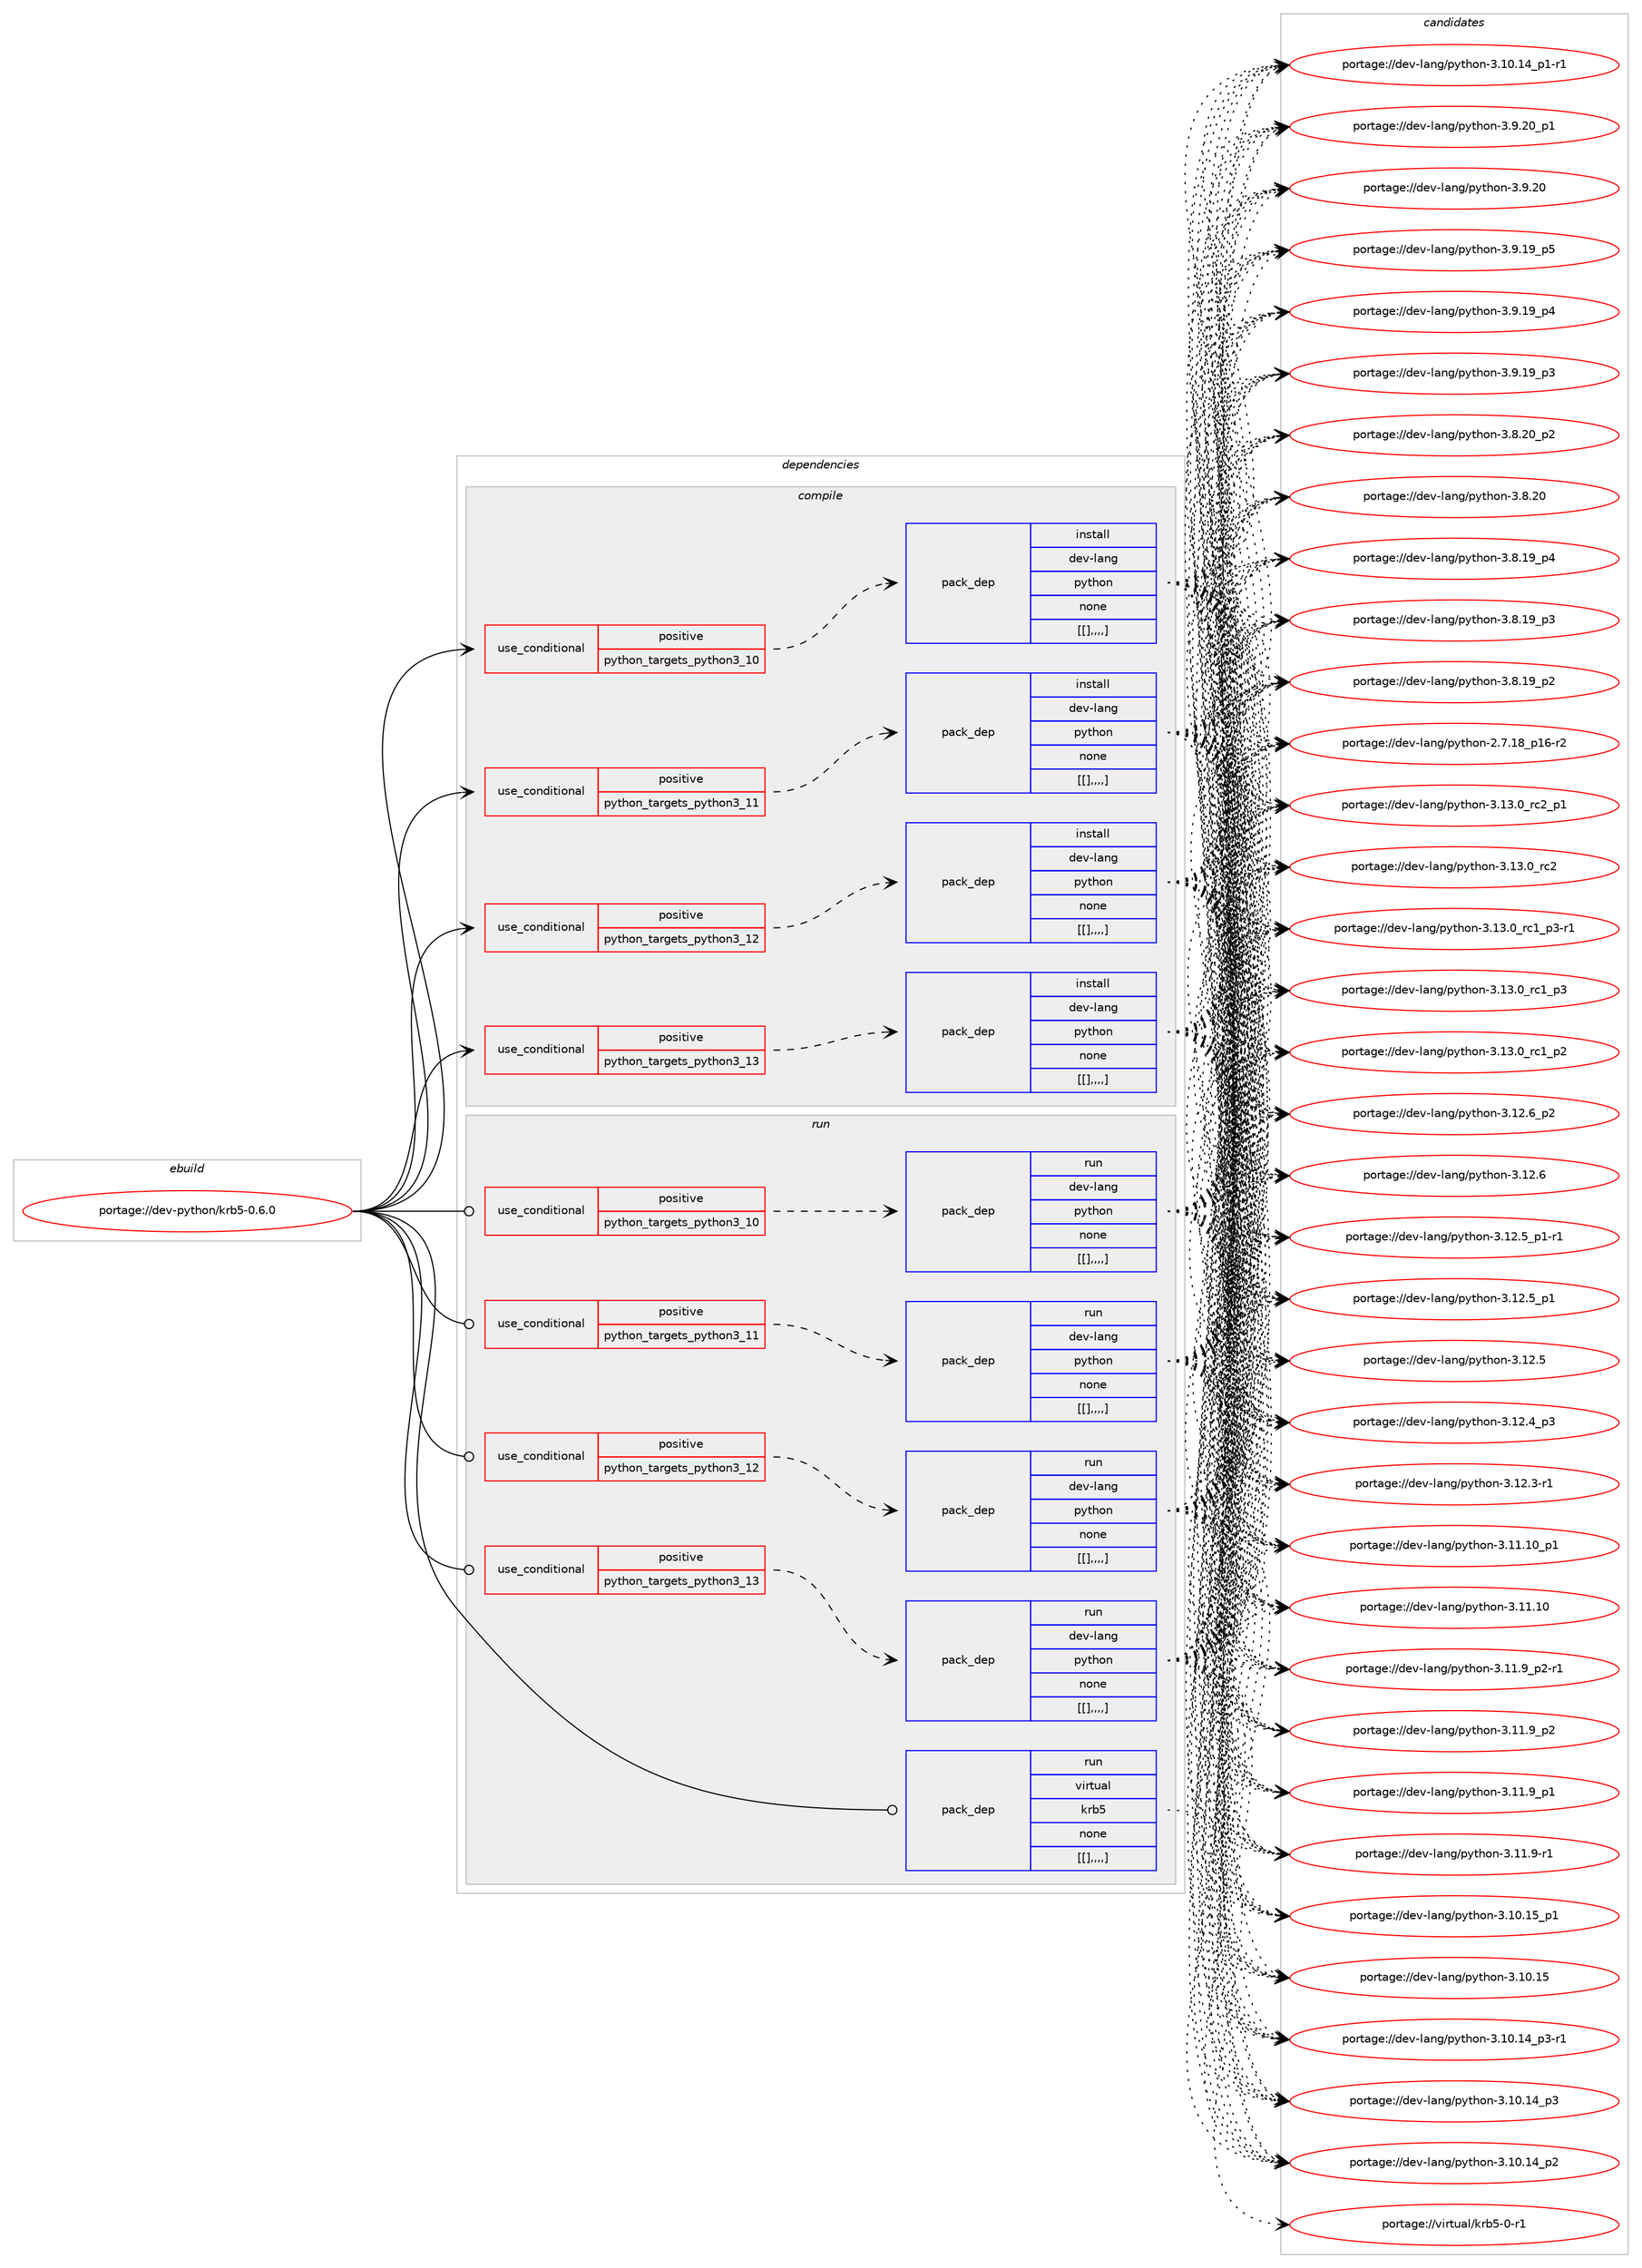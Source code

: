 digraph prolog {

# *************
# Graph options
# *************

newrank=true;
concentrate=true;
compound=true;
graph [rankdir=LR,fontname=Helvetica,fontsize=10,ranksep=1.5];#, ranksep=2.5, nodesep=0.2];
edge  [arrowhead=vee];
node  [fontname=Helvetica,fontsize=10];

# **********
# The ebuild
# **********

subgraph cluster_leftcol {
color=gray;
label=<<i>ebuild</i>>;
id [label="portage://dev-python/krb5-0.6.0", color=red, width=4, href="../dev-python/krb5-0.6.0.svg"];
}

# ****************
# The dependencies
# ****************

subgraph cluster_midcol {
color=gray;
label=<<i>dependencies</i>>;
subgraph cluster_compile {
fillcolor="#eeeeee";
style=filled;
label=<<i>compile</i>>;
subgraph cond35365 {
dependency151611 [label=<<TABLE BORDER="0" CELLBORDER="1" CELLSPACING="0" CELLPADDING="4"><TR><TD ROWSPAN="3" CELLPADDING="10">use_conditional</TD></TR><TR><TD>positive</TD></TR><TR><TD>python_targets_python3_10</TD></TR></TABLE>>, shape=none, color=red];
subgraph pack115032 {
dependency151612 [label=<<TABLE BORDER="0" CELLBORDER="1" CELLSPACING="0" CELLPADDING="4" WIDTH="220"><TR><TD ROWSPAN="6" CELLPADDING="30">pack_dep</TD></TR><TR><TD WIDTH="110">install</TD></TR><TR><TD>dev-lang</TD></TR><TR><TD>python</TD></TR><TR><TD>none</TD></TR><TR><TD>[[],,,,]</TD></TR></TABLE>>, shape=none, color=blue];
}
dependency151611:e -> dependency151612:w [weight=20,style="dashed",arrowhead="vee"];
}
id:e -> dependency151611:w [weight=20,style="solid",arrowhead="vee"];
subgraph cond35366 {
dependency151613 [label=<<TABLE BORDER="0" CELLBORDER="1" CELLSPACING="0" CELLPADDING="4"><TR><TD ROWSPAN="3" CELLPADDING="10">use_conditional</TD></TR><TR><TD>positive</TD></TR><TR><TD>python_targets_python3_11</TD></TR></TABLE>>, shape=none, color=red];
subgraph pack115033 {
dependency151614 [label=<<TABLE BORDER="0" CELLBORDER="1" CELLSPACING="0" CELLPADDING="4" WIDTH="220"><TR><TD ROWSPAN="6" CELLPADDING="30">pack_dep</TD></TR><TR><TD WIDTH="110">install</TD></TR><TR><TD>dev-lang</TD></TR><TR><TD>python</TD></TR><TR><TD>none</TD></TR><TR><TD>[[],,,,]</TD></TR></TABLE>>, shape=none, color=blue];
}
dependency151613:e -> dependency151614:w [weight=20,style="dashed",arrowhead="vee"];
}
id:e -> dependency151613:w [weight=20,style="solid",arrowhead="vee"];
subgraph cond35367 {
dependency151615 [label=<<TABLE BORDER="0" CELLBORDER="1" CELLSPACING="0" CELLPADDING="4"><TR><TD ROWSPAN="3" CELLPADDING="10">use_conditional</TD></TR><TR><TD>positive</TD></TR><TR><TD>python_targets_python3_12</TD></TR></TABLE>>, shape=none, color=red];
subgraph pack115034 {
dependency151616 [label=<<TABLE BORDER="0" CELLBORDER="1" CELLSPACING="0" CELLPADDING="4" WIDTH="220"><TR><TD ROWSPAN="6" CELLPADDING="30">pack_dep</TD></TR><TR><TD WIDTH="110">install</TD></TR><TR><TD>dev-lang</TD></TR><TR><TD>python</TD></TR><TR><TD>none</TD></TR><TR><TD>[[],,,,]</TD></TR></TABLE>>, shape=none, color=blue];
}
dependency151615:e -> dependency151616:w [weight=20,style="dashed",arrowhead="vee"];
}
id:e -> dependency151615:w [weight=20,style="solid",arrowhead="vee"];
subgraph cond35368 {
dependency151617 [label=<<TABLE BORDER="0" CELLBORDER="1" CELLSPACING="0" CELLPADDING="4"><TR><TD ROWSPAN="3" CELLPADDING="10">use_conditional</TD></TR><TR><TD>positive</TD></TR><TR><TD>python_targets_python3_13</TD></TR></TABLE>>, shape=none, color=red];
subgraph pack115035 {
dependency151618 [label=<<TABLE BORDER="0" CELLBORDER="1" CELLSPACING="0" CELLPADDING="4" WIDTH="220"><TR><TD ROWSPAN="6" CELLPADDING="30">pack_dep</TD></TR><TR><TD WIDTH="110">install</TD></TR><TR><TD>dev-lang</TD></TR><TR><TD>python</TD></TR><TR><TD>none</TD></TR><TR><TD>[[],,,,]</TD></TR></TABLE>>, shape=none, color=blue];
}
dependency151617:e -> dependency151618:w [weight=20,style="dashed",arrowhead="vee"];
}
id:e -> dependency151617:w [weight=20,style="solid",arrowhead="vee"];
}
subgraph cluster_compileandrun {
fillcolor="#eeeeee";
style=filled;
label=<<i>compile and run</i>>;
}
subgraph cluster_run {
fillcolor="#eeeeee";
style=filled;
label=<<i>run</i>>;
subgraph cond35369 {
dependency151619 [label=<<TABLE BORDER="0" CELLBORDER="1" CELLSPACING="0" CELLPADDING="4"><TR><TD ROWSPAN="3" CELLPADDING="10">use_conditional</TD></TR><TR><TD>positive</TD></TR><TR><TD>python_targets_python3_10</TD></TR></TABLE>>, shape=none, color=red];
subgraph pack115036 {
dependency151620 [label=<<TABLE BORDER="0" CELLBORDER="1" CELLSPACING="0" CELLPADDING="4" WIDTH="220"><TR><TD ROWSPAN="6" CELLPADDING="30">pack_dep</TD></TR><TR><TD WIDTH="110">run</TD></TR><TR><TD>dev-lang</TD></TR><TR><TD>python</TD></TR><TR><TD>none</TD></TR><TR><TD>[[],,,,]</TD></TR></TABLE>>, shape=none, color=blue];
}
dependency151619:e -> dependency151620:w [weight=20,style="dashed",arrowhead="vee"];
}
id:e -> dependency151619:w [weight=20,style="solid",arrowhead="odot"];
subgraph cond35370 {
dependency151621 [label=<<TABLE BORDER="0" CELLBORDER="1" CELLSPACING="0" CELLPADDING="4"><TR><TD ROWSPAN="3" CELLPADDING="10">use_conditional</TD></TR><TR><TD>positive</TD></TR><TR><TD>python_targets_python3_11</TD></TR></TABLE>>, shape=none, color=red];
subgraph pack115037 {
dependency151622 [label=<<TABLE BORDER="0" CELLBORDER="1" CELLSPACING="0" CELLPADDING="4" WIDTH="220"><TR><TD ROWSPAN="6" CELLPADDING="30">pack_dep</TD></TR><TR><TD WIDTH="110">run</TD></TR><TR><TD>dev-lang</TD></TR><TR><TD>python</TD></TR><TR><TD>none</TD></TR><TR><TD>[[],,,,]</TD></TR></TABLE>>, shape=none, color=blue];
}
dependency151621:e -> dependency151622:w [weight=20,style="dashed",arrowhead="vee"];
}
id:e -> dependency151621:w [weight=20,style="solid",arrowhead="odot"];
subgraph cond35371 {
dependency151623 [label=<<TABLE BORDER="0" CELLBORDER="1" CELLSPACING="0" CELLPADDING="4"><TR><TD ROWSPAN="3" CELLPADDING="10">use_conditional</TD></TR><TR><TD>positive</TD></TR><TR><TD>python_targets_python3_12</TD></TR></TABLE>>, shape=none, color=red];
subgraph pack115038 {
dependency151624 [label=<<TABLE BORDER="0" CELLBORDER="1" CELLSPACING="0" CELLPADDING="4" WIDTH="220"><TR><TD ROWSPAN="6" CELLPADDING="30">pack_dep</TD></TR><TR><TD WIDTH="110">run</TD></TR><TR><TD>dev-lang</TD></TR><TR><TD>python</TD></TR><TR><TD>none</TD></TR><TR><TD>[[],,,,]</TD></TR></TABLE>>, shape=none, color=blue];
}
dependency151623:e -> dependency151624:w [weight=20,style="dashed",arrowhead="vee"];
}
id:e -> dependency151623:w [weight=20,style="solid",arrowhead="odot"];
subgraph cond35372 {
dependency151625 [label=<<TABLE BORDER="0" CELLBORDER="1" CELLSPACING="0" CELLPADDING="4"><TR><TD ROWSPAN="3" CELLPADDING="10">use_conditional</TD></TR><TR><TD>positive</TD></TR><TR><TD>python_targets_python3_13</TD></TR></TABLE>>, shape=none, color=red];
subgraph pack115039 {
dependency151626 [label=<<TABLE BORDER="0" CELLBORDER="1" CELLSPACING="0" CELLPADDING="4" WIDTH="220"><TR><TD ROWSPAN="6" CELLPADDING="30">pack_dep</TD></TR><TR><TD WIDTH="110">run</TD></TR><TR><TD>dev-lang</TD></TR><TR><TD>python</TD></TR><TR><TD>none</TD></TR><TR><TD>[[],,,,]</TD></TR></TABLE>>, shape=none, color=blue];
}
dependency151625:e -> dependency151626:w [weight=20,style="dashed",arrowhead="vee"];
}
id:e -> dependency151625:w [weight=20,style="solid",arrowhead="odot"];
subgraph pack115040 {
dependency151627 [label=<<TABLE BORDER="0" CELLBORDER="1" CELLSPACING="0" CELLPADDING="4" WIDTH="220"><TR><TD ROWSPAN="6" CELLPADDING="30">pack_dep</TD></TR><TR><TD WIDTH="110">run</TD></TR><TR><TD>virtual</TD></TR><TR><TD>krb5</TD></TR><TR><TD>none</TD></TR><TR><TD>[[],,,,]</TD></TR></TABLE>>, shape=none, color=blue];
}
id:e -> dependency151627:w [weight=20,style="solid",arrowhead="odot"];
}
}

# **************
# The candidates
# **************

subgraph cluster_choices {
rank=same;
color=gray;
label=<<i>candidates</i>>;

subgraph choice115032 {
color=black;
nodesep=1;
choice100101118451089711010347112121116104111110455146495146489511499509511249 [label="portage://dev-lang/python-3.13.0_rc2_p1", color=red, width=4,href="../dev-lang/python-3.13.0_rc2_p1.svg"];
choice10010111845108971101034711212111610411111045514649514648951149950 [label="portage://dev-lang/python-3.13.0_rc2", color=red, width=4,href="../dev-lang/python-3.13.0_rc2.svg"];
choice1001011184510897110103471121211161041111104551464951464895114994995112514511449 [label="portage://dev-lang/python-3.13.0_rc1_p3-r1", color=red, width=4,href="../dev-lang/python-3.13.0_rc1_p3-r1.svg"];
choice100101118451089711010347112121116104111110455146495146489511499499511251 [label="portage://dev-lang/python-3.13.0_rc1_p3", color=red, width=4,href="../dev-lang/python-3.13.0_rc1_p3.svg"];
choice100101118451089711010347112121116104111110455146495146489511499499511250 [label="portage://dev-lang/python-3.13.0_rc1_p2", color=red, width=4,href="../dev-lang/python-3.13.0_rc1_p2.svg"];
choice100101118451089711010347112121116104111110455146495046549511250 [label="portage://dev-lang/python-3.12.6_p2", color=red, width=4,href="../dev-lang/python-3.12.6_p2.svg"];
choice10010111845108971101034711212111610411111045514649504654 [label="portage://dev-lang/python-3.12.6", color=red, width=4,href="../dev-lang/python-3.12.6.svg"];
choice1001011184510897110103471121211161041111104551464950465395112494511449 [label="portage://dev-lang/python-3.12.5_p1-r1", color=red, width=4,href="../dev-lang/python-3.12.5_p1-r1.svg"];
choice100101118451089711010347112121116104111110455146495046539511249 [label="portage://dev-lang/python-3.12.5_p1", color=red, width=4,href="../dev-lang/python-3.12.5_p1.svg"];
choice10010111845108971101034711212111610411111045514649504653 [label="portage://dev-lang/python-3.12.5", color=red, width=4,href="../dev-lang/python-3.12.5.svg"];
choice100101118451089711010347112121116104111110455146495046529511251 [label="portage://dev-lang/python-3.12.4_p3", color=red, width=4,href="../dev-lang/python-3.12.4_p3.svg"];
choice100101118451089711010347112121116104111110455146495046514511449 [label="portage://dev-lang/python-3.12.3-r1", color=red, width=4,href="../dev-lang/python-3.12.3-r1.svg"];
choice10010111845108971101034711212111610411111045514649494649489511249 [label="portage://dev-lang/python-3.11.10_p1", color=red, width=4,href="../dev-lang/python-3.11.10_p1.svg"];
choice1001011184510897110103471121211161041111104551464949464948 [label="portage://dev-lang/python-3.11.10", color=red, width=4,href="../dev-lang/python-3.11.10.svg"];
choice1001011184510897110103471121211161041111104551464949465795112504511449 [label="portage://dev-lang/python-3.11.9_p2-r1", color=red, width=4,href="../dev-lang/python-3.11.9_p2-r1.svg"];
choice100101118451089711010347112121116104111110455146494946579511250 [label="portage://dev-lang/python-3.11.9_p2", color=red, width=4,href="../dev-lang/python-3.11.9_p2.svg"];
choice100101118451089711010347112121116104111110455146494946579511249 [label="portage://dev-lang/python-3.11.9_p1", color=red, width=4,href="../dev-lang/python-3.11.9_p1.svg"];
choice100101118451089711010347112121116104111110455146494946574511449 [label="portage://dev-lang/python-3.11.9-r1", color=red, width=4,href="../dev-lang/python-3.11.9-r1.svg"];
choice10010111845108971101034711212111610411111045514649484649539511249 [label="portage://dev-lang/python-3.10.15_p1", color=red, width=4,href="../dev-lang/python-3.10.15_p1.svg"];
choice1001011184510897110103471121211161041111104551464948464953 [label="portage://dev-lang/python-3.10.15", color=red, width=4,href="../dev-lang/python-3.10.15.svg"];
choice100101118451089711010347112121116104111110455146494846495295112514511449 [label="portage://dev-lang/python-3.10.14_p3-r1", color=red, width=4,href="../dev-lang/python-3.10.14_p3-r1.svg"];
choice10010111845108971101034711212111610411111045514649484649529511251 [label="portage://dev-lang/python-3.10.14_p3", color=red, width=4,href="../dev-lang/python-3.10.14_p3.svg"];
choice10010111845108971101034711212111610411111045514649484649529511250 [label="portage://dev-lang/python-3.10.14_p2", color=red, width=4,href="../dev-lang/python-3.10.14_p2.svg"];
choice100101118451089711010347112121116104111110455146494846495295112494511449 [label="portage://dev-lang/python-3.10.14_p1-r1", color=red, width=4,href="../dev-lang/python-3.10.14_p1-r1.svg"];
choice100101118451089711010347112121116104111110455146574650489511249 [label="portage://dev-lang/python-3.9.20_p1", color=red, width=4,href="../dev-lang/python-3.9.20_p1.svg"];
choice10010111845108971101034711212111610411111045514657465048 [label="portage://dev-lang/python-3.9.20", color=red, width=4,href="../dev-lang/python-3.9.20.svg"];
choice100101118451089711010347112121116104111110455146574649579511253 [label="portage://dev-lang/python-3.9.19_p5", color=red, width=4,href="../dev-lang/python-3.9.19_p5.svg"];
choice100101118451089711010347112121116104111110455146574649579511252 [label="portage://dev-lang/python-3.9.19_p4", color=red, width=4,href="../dev-lang/python-3.9.19_p4.svg"];
choice100101118451089711010347112121116104111110455146574649579511251 [label="portage://dev-lang/python-3.9.19_p3", color=red, width=4,href="../dev-lang/python-3.9.19_p3.svg"];
choice100101118451089711010347112121116104111110455146564650489511250 [label="portage://dev-lang/python-3.8.20_p2", color=red, width=4,href="../dev-lang/python-3.8.20_p2.svg"];
choice10010111845108971101034711212111610411111045514656465048 [label="portage://dev-lang/python-3.8.20", color=red, width=4,href="../dev-lang/python-3.8.20.svg"];
choice100101118451089711010347112121116104111110455146564649579511252 [label="portage://dev-lang/python-3.8.19_p4", color=red, width=4,href="../dev-lang/python-3.8.19_p4.svg"];
choice100101118451089711010347112121116104111110455146564649579511251 [label="portage://dev-lang/python-3.8.19_p3", color=red, width=4,href="../dev-lang/python-3.8.19_p3.svg"];
choice100101118451089711010347112121116104111110455146564649579511250 [label="portage://dev-lang/python-3.8.19_p2", color=red, width=4,href="../dev-lang/python-3.8.19_p2.svg"];
choice100101118451089711010347112121116104111110455046554649569511249544511450 [label="portage://dev-lang/python-2.7.18_p16-r2", color=red, width=4,href="../dev-lang/python-2.7.18_p16-r2.svg"];
dependency151612:e -> choice100101118451089711010347112121116104111110455146495146489511499509511249:w [style=dotted,weight="100"];
dependency151612:e -> choice10010111845108971101034711212111610411111045514649514648951149950:w [style=dotted,weight="100"];
dependency151612:e -> choice1001011184510897110103471121211161041111104551464951464895114994995112514511449:w [style=dotted,weight="100"];
dependency151612:e -> choice100101118451089711010347112121116104111110455146495146489511499499511251:w [style=dotted,weight="100"];
dependency151612:e -> choice100101118451089711010347112121116104111110455146495146489511499499511250:w [style=dotted,weight="100"];
dependency151612:e -> choice100101118451089711010347112121116104111110455146495046549511250:w [style=dotted,weight="100"];
dependency151612:e -> choice10010111845108971101034711212111610411111045514649504654:w [style=dotted,weight="100"];
dependency151612:e -> choice1001011184510897110103471121211161041111104551464950465395112494511449:w [style=dotted,weight="100"];
dependency151612:e -> choice100101118451089711010347112121116104111110455146495046539511249:w [style=dotted,weight="100"];
dependency151612:e -> choice10010111845108971101034711212111610411111045514649504653:w [style=dotted,weight="100"];
dependency151612:e -> choice100101118451089711010347112121116104111110455146495046529511251:w [style=dotted,weight="100"];
dependency151612:e -> choice100101118451089711010347112121116104111110455146495046514511449:w [style=dotted,weight="100"];
dependency151612:e -> choice10010111845108971101034711212111610411111045514649494649489511249:w [style=dotted,weight="100"];
dependency151612:e -> choice1001011184510897110103471121211161041111104551464949464948:w [style=dotted,weight="100"];
dependency151612:e -> choice1001011184510897110103471121211161041111104551464949465795112504511449:w [style=dotted,weight="100"];
dependency151612:e -> choice100101118451089711010347112121116104111110455146494946579511250:w [style=dotted,weight="100"];
dependency151612:e -> choice100101118451089711010347112121116104111110455146494946579511249:w [style=dotted,weight="100"];
dependency151612:e -> choice100101118451089711010347112121116104111110455146494946574511449:w [style=dotted,weight="100"];
dependency151612:e -> choice10010111845108971101034711212111610411111045514649484649539511249:w [style=dotted,weight="100"];
dependency151612:e -> choice1001011184510897110103471121211161041111104551464948464953:w [style=dotted,weight="100"];
dependency151612:e -> choice100101118451089711010347112121116104111110455146494846495295112514511449:w [style=dotted,weight="100"];
dependency151612:e -> choice10010111845108971101034711212111610411111045514649484649529511251:w [style=dotted,weight="100"];
dependency151612:e -> choice10010111845108971101034711212111610411111045514649484649529511250:w [style=dotted,weight="100"];
dependency151612:e -> choice100101118451089711010347112121116104111110455146494846495295112494511449:w [style=dotted,weight="100"];
dependency151612:e -> choice100101118451089711010347112121116104111110455146574650489511249:w [style=dotted,weight="100"];
dependency151612:e -> choice10010111845108971101034711212111610411111045514657465048:w [style=dotted,weight="100"];
dependency151612:e -> choice100101118451089711010347112121116104111110455146574649579511253:w [style=dotted,weight="100"];
dependency151612:e -> choice100101118451089711010347112121116104111110455146574649579511252:w [style=dotted,weight="100"];
dependency151612:e -> choice100101118451089711010347112121116104111110455146574649579511251:w [style=dotted,weight="100"];
dependency151612:e -> choice100101118451089711010347112121116104111110455146564650489511250:w [style=dotted,weight="100"];
dependency151612:e -> choice10010111845108971101034711212111610411111045514656465048:w [style=dotted,weight="100"];
dependency151612:e -> choice100101118451089711010347112121116104111110455146564649579511252:w [style=dotted,weight="100"];
dependency151612:e -> choice100101118451089711010347112121116104111110455146564649579511251:w [style=dotted,weight="100"];
dependency151612:e -> choice100101118451089711010347112121116104111110455146564649579511250:w [style=dotted,weight="100"];
dependency151612:e -> choice100101118451089711010347112121116104111110455046554649569511249544511450:w [style=dotted,weight="100"];
}
subgraph choice115033 {
color=black;
nodesep=1;
choice100101118451089711010347112121116104111110455146495146489511499509511249 [label="portage://dev-lang/python-3.13.0_rc2_p1", color=red, width=4,href="../dev-lang/python-3.13.0_rc2_p1.svg"];
choice10010111845108971101034711212111610411111045514649514648951149950 [label="portage://dev-lang/python-3.13.0_rc2", color=red, width=4,href="../dev-lang/python-3.13.0_rc2.svg"];
choice1001011184510897110103471121211161041111104551464951464895114994995112514511449 [label="portage://dev-lang/python-3.13.0_rc1_p3-r1", color=red, width=4,href="../dev-lang/python-3.13.0_rc1_p3-r1.svg"];
choice100101118451089711010347112121116104111110455146495146489511499499511251 [label="portage://dev-lang/python-3.13.0_rc1_p3", color=red, width=4,href="../dev-lang/python-3.13.0_rc1_p3.svg"];
choice100101118451089711010347112121116104111110455146495146489511499499511250 [label="portage://dev-lang/python-3.13.0_rc1_p2", color=red, width=4,href="../dev-lang/python-3.13.0_rc1_p2.svg"];
choice100101118451089711010347112121116104111110455146495046549511250 [label="portage://dev-lang/python-3.12.6_p2", color=red, width=4,href="../dev-lang/python-3.12.6_p2.svg"];
choice10010111845108971101034711212111610411111045514649504654 [label="portage://dev-lang/python-3.12.6", color=red, width=4,href="../dev-lang/python-3.12.6.svg"];
choice1001011184510897110103471121211161041111104551464950465395112494511449 [label="portage://dev-lang/python-3.12.5_p1-r1", color=red, width=4,href="../dev-lang/python-3.12.5_p1-r1.svg"];
choice100101118451089711010347112121116104111110455146495046539511249 [label="portage://dev-lang/python-3.12.5_p1", color=red, width=4,href="../dev-lang/python-3.12.5_p1.svg"];
choice10010111845108971101034711212111610411111045514649504653 [label="portage://dev-lang/python-3.12.5", color=red, width=4,href="../dev-lang/python-3.12.5.svg"];
choice100101118451089711010347112121116104111110455146495046529511251 [label="portage://dev-lang/python-3.12.4_p3", color=red, width=4,href="../dev-lang/python-3.12.4_p3.svg"];
choice100101118451089711010347112121116104111110455146495046514511449 [label="portage://dev-lang/python-3.12.3-r1", color=red, width=4,href="../dev-lang/python-3.12.3-r1.svg"];
choice10010111845108971101034711212111610411111045514649494649489511249 [label="portage://dev-lang/python-3.11.10_p1", color=red, width=4,href="../dev-lang/python-3.11.10_p1.svg"];
choice1001011184510897110103471121211161041111104551464949464948 [label="portage://dev-lang/python-3.11.10", color=red, width=4,href="../dev-lang/python-3.11.10.svg"];
choice1001011184510897110103471121211161041111104551464949465795112504511449 [label="portage://dev-lang/python-3.11.9_p2-r1", color=red, width=4,href="../dev-lang/python-3.11.9_p2-r1.svg"];
choice100101118451089711010347112121116104111110455146494946579511250 [label="portage://dev-lang/python-3.11.9_p2", color=red, width=4,href="../dev-lang/python-3.11.9_p2.svg"];
choice100101118451089711010347112121116104111110455146494946579511249 [label="portage://dev-lang/python-3.11.9_p1", color=red, width=4,href="../dev-lang/python-3.11.9_p1.svg"];
choice100101118451089711010347112121116104111110455146494946574511449 [label="portage://dev-lang/python-3.11.9-r1", color=red, width=4,href="../dev-lang/python-3.11.9-r1.svg"];
choice10010111845108971101034711212111610411111045514649484649539511249 [label="portage://dev-lang/python-3.10.15_p1", color=red, width=4,href="../dev-lang/python-3.10.15_p1.svg"];
choice1001011184510897110103471121211161041111104551464948464953 [label="portage://dev-lang/python-3.10.15", color=red, width=4,href="../dev-lang/python-3.10.15.svg"];
choice100101118451089711010347112121116104111110455146494846495295112514511449 [label="portage://dev-lang/python-3.10.14_p3-r1", color=red, width=4,href="../dev-lang/python-3.10.14_p3-r1.svg"];
choice10010111845108971101034711212111610411111045514649484649529511251 [label="portage://dev-lang/python-3.10.14_p3", color=red, width=4,href="../dev-lang/python-3.10.14_p3.svg"];
choice10010111845108971101034711212111610411111045514649484649529511250 [label="portage://dev-lang/python-3.10.14_p2", color=red, width=4,href="../dev-lang/python-3.10.14_p2.svg"];
choice100101118451089711010347112121116104111110455146494846495295112494511449 [label="portage://dev-lang/python-3.10.14_p1-r1", color=red, width=4,href="../dev-lang/python-3.10.14_p1-r1.svg"];
choice100101118451089711010347112121116104111110455146574650489511249 [label="portage://dev-lang/python-3.9.20_p1", color=red, width=4,href="../dev-lang/python-3.9.20_p1.svg"];
choice10010111845108971101034711212111610411111045514657465048 [label="portage://dev-lang/python-3.9.20", color=red, width=4,href="../dev-lang/python-3.9.20.svg"];
choice100101118451089711010347112121116104111110455146574649579511253 [label="portage://dev-lang/python-3.9.19_p5", color=red, width=4,href="../dev-lang/python-3.9.19_p5.svg"];
choice100101118451089711010347112121116104111110455146574649579511252 [label="portage://dev-lang/python-3.9.19_p4", color=red, width=4,href="../dev-lang/python-3.9.19_p4.svg"];
choice100101118451089711010347112121116104111110455146574649579511251 [label="portage://dev-lang/python-3.9.19_p3", color=red, width=4,href="../dev-lang/python-3.9.19_p3.svg"];
choice100101118451089711010347112121116104111110455146564650489511250 [label="portage://dev-lang/python-3.8.20_p2", color=red, width=4,href="../dev-lang/python-3.8.20_p2.svg"];
choice10010111845108971101034711212111610411111045514656465048 [label="portage://dev-lang/python-3.8.20", color=red, width=4,href="../dev-lang/python-3.8.20.svg"];
choice100101118451089711010347112121116104111110455146564649579511252 [label="portage://dev-lang/python-3.8.19_p4", color=red, width=4,href="../dev-lang/python-3.8.19_p4.svg"];
choice100101118451089711010347112121116104111110455146564649579511251 [label="portage://dev-lang/python-3.8.19_p3", color=red, width=4,href="../dev-lang/python-3.8.19_p3.svg"];
choice100101118451089711010347112121116104111110455146564649579511250 [label="portage://dev-lang/python-3.8.19_p2", color=red, width=4,href="../dev-lang/python-3.8.19_p2.svg"];
choice100101118451089711010347112121116104111110455046554649569511249544511450 [label="portage://dev-lang/python-2.7.18_p16-r2", color=red, width=4,href="../dev-lang/python-2.7.18_p16-r2.svg"];
dependency151614:e -> choice100101118451089711010347112121116104111110455146495146489511499509511249:w [style=dotted,weight="100"];
dependency151614:e -> choice10010111845108971101034711212111610411111045514649514648951149950:w [style=dotted,weight="100"];
dependency151614:e -> choice1001011184510897110103471121211161041111104551464951464895114994995112514511449:w [style=dotted,weight="100"];
dependency151614:e -> choice100101118451089711010347112121116104111110455146495146489511499499511251:w [style=dotted,weight="100"];
dependency151614:e -> choice100101118451089711010347112121116104111110455146495146489511499499511250:w [style=dotted,weight="100"];
dependency151614:e -> choice100101118451089711010347112121116104111110455146495046549511250:w [style=dotted,weight="100"];
dependency151614:e -> choice10010111845108971101034711212111610411111045514649504654:w [style=dotted,weight="100"];
dependency151614:e -> choice1001011184510897110103471121211161041111104551464950465395112494511449:w [style=dotted,weight="100"];
dependency151614:e -> choice100101118451089711010347112121116104111110455146495046539511249:w [style=dotted,weight="100"];
dependency151614:e -> choice10010111845108971101034711212111610411111045514649504653:w [style=dotted,weight="100"];
dependency151614:e -> choice100101118451089711010347112121116104111110455146495046529511251:w [style=dotted,weight="100"];
dependency151614:e -> choice100101118451089711010347112121116104111110455146495046514511449:w [style=dotted,weight="100"];
dependency151614:e -> choice10010111845108971101034711212111610411111045514649494649489511249:w [style=dotted,weight="100"];
dependency151614:e -> choice1001011184510897110103471121211161041111104551464949464948:w [style=dotted,weight="100"];
dependency151614:e -> choice1001011184510897110103471121211161041111104551464949465795112504511449:w [style=dotted,weight="100"];
dependency151614:e -> choice100101118451089711010347112121116104111110455146494946579511250:w [style=dotted,weight="100"];
dependency151614:e -> choice100101118451089711010347112121116104111110455146494946579511249:w [style=dotted,weight="100"];
dependency151614:e -> choice100101118451089711010347112121116104111110455146494946574511449:w [style=dotted,weight="100"];
dependency151614:e -> choice10010111845108971101034711212111610411111045514649484649539511249:w [style=dotted,weight="100"];
dependency151614:e -> choice1001011184510897110103471121211161041111104551464948464953:w [style=dotted,weight="100"];
dependency151614:e -> choice100101118451089711010347112121116104111110455146494846495295112514511449:w [style=dotted,weight="100"];
dependency151614:e -> choice10010111845108971101034711212111610411111045514649484649529511251:w [style=dotted,weight="100"];
dependency151614:e -> choice10010111845108971101034711212111610411111045514649484649529511250:w [style=dotted,weight="100"];
dependency151614:e -> choice100101118451089711010347112121116104111110455146494846495295112494511449:w [style=dotted,weight="100"];
dependency151614:e -> choice100101118451089711010347112121116104111110455146574650489511249:w [style=dotted,weight="100"];
dependency151614:e -> choice10010111845108971101034711212111610411111045514657465048:w [style=dotted,weight="100"];
dependency151614:e -> choice100101118451089711010347112121116104111110455146574649579511253:w [style=dotted,weight="100"];
dependency151614:e -> choice100101118451089711010347112121116104111110455146574649579511252:w [style=dotted,weight="100"];
dependency151614:e -> choice100101118451089711010347112121116104111110455146574649579511251:w [style=dotted,weight="100"];
dependency151614:e -> choice100101118451089711010347112121116104111110455146564650489511250:w [style=dotted,weight="100"];
dependency151614:e -> choice10010111845108971101034711212111610411111045514656465048:w [style=dotted,weight="100"];
dependency151614:e -> choice100101118451089711010347112121116104111110455146564649579511252:w [style=dotted,weight="100"];
dependency151614:e -> choice100101118451089711010347112121116104111110455146564649579511251:w [style=dotted,weight="100"];
dependency151614:e -> choice100101118451089711010347112121116104111110455146564649579511250:w [style=dotted,weight="100"];
dependency151614:e -> choice100101118451089711010347112121116104111110455046554649569511249544511450:w [style=dotted,weight="100"];
}
subgraph choice115034 {
color=black;
nodesep=1;
choice100101118451089711010347112121116104111110455146495146489511499509511249 [label="portage://dev-lang/python-3.13.0_rc2_p1", color=red, width=4,href="../dev-lang/python-3.13.0_rc2_p1.svg"];
choice10010111845108971101034711212111610411111045514649514648951149950 [label="portage://dev-lang/python-3.13.0_rc2", color=red, width=4,href="../dev-lang/python-3.13.0_rc2.svg"];
choice1001011184510897110103471121211161041111104551464951464895114994995112514511449 [label="portage://dev-lang/python-3.13.0_rc1_p3-r1", color=red, width=4,href="../dev-lang/python-3.13.0_rc1_p3-r1.svg"];
choice100101118451089711010347112121116104111110455146495146489511499499511251 [label="portage://dev-lang/python-3.13.0_rc1_p3", color=red, width=4,href="../dev-lang/python-3.13.0_rc1_p3.svg"];
choice100101118451089711010347112121116104111110455146495146489511499499511250 [label="portage://dev-lang/python-3.13.0_rc1_p2", color=red, width=4,href="../dev-lang/python-3.13.0_rc1_p2.svg"];
choice100101118451089711010347112121116104111110455146495046549511250 [label="portage://dev-lang/python-3.12.6_p2", color=red, width=4,href="../dev-lang/python-3.12.6_p2.svg"];
choice10010111845108971101034711212111610411111045514649504654 [label="portage://dev-lang/python-3.12.6", color=red, width=4,href="../dev-lang/python-3.12.6.svg"];
choice1001011184510897110103471121211161041111104551464950465395112494511449 [label="portage://dev-lang/python-3.12.5_p1-r1", color=red, width=4,href="../dev-lang/python-3.12.5_p1-r1.svg"];
choice100101118451089711010347112121116104111110455146495046539511249 [label="portage://dev-lang/python-3.12.5_p1", color=red, width=4,href="../dev-lang/python-3.12.5_p1.svg"];
choice10010111845108971101034711212111610411111045514649504653 [label="portage://dev-lang/python-3.12.5", color=red, width=4,href="../dev-lang/python-3.12.5.svg"];
choice100101118451089711010347112121116104111110455146495046529511251 [label="portage://dev-lang/python-3.12.4_p3", color=red, width=4,href="../dev-lang/python-3.12.4_p3.svg"];
choice100101118451089711010347112121116104111110455146495046514511449 [label="portage://dev-lang/python-3.12.3-r1", color=red, width=4,href="../dev-lang/python-3.12.3-r1.svg"];
choice10010111845108971101034711212111610411111045514649494649489511249 [label="portage://dev-lang/python-3.11.10_p1", color=red, width=4,href="../dev-lang/python-3.11.10_p1.svg"];
choice1001011184510897110103471121211161041111104551464949464948 [label="portage://dev-lang/python-3.11.10", color=red, width=4,href="../dev-lang/python-3.11.10.svg"];
choice1001011184510897110103471121211161041111104551464949465795112504511449 [label="portage://dev-lang/python-3.11.9_p2-r1", color=red, width=4,href="../dev-lang/python-3.11.9_p2-r1.svg"];
choice100101118451089711010347112121116104111110455146494946579511250 [label="portage://dev-lang/python-3.11.9_p2", color=red, width=4,href="../dev-lang/python-3.11.9_p2.svg"];
choice100101118451089711010347112121116104111110455146494946579511249 [label="portage://dev-lang/python-3.11.9_p1", color=red, width=4,href="../dev-lang/python-3.11.9_p1.svg"];
choice100101118451089711010347112121116104111110455146494946574511449 [label="portage://dev-lang/python-3.11.9-r1", color=red, width=4,href="../dev-lang/python-3.11.9-r1.svg"];
choice10010111845108971101034711212111610411111045514649484649539511249 [label="portage://dev-lang/python-3.10.15_p1", color=red, width=4,href="../dev-lang/python-3.10.15_p1.svg"];
choice1001011184510897110103471121211161041111104551464948464953 [label="portage://dev-lang/python-3.10.15", color=red, width=4,href="../dev-lang/python-3.10.15.svg"];
choice100101118451089711010347112121116104111110455146494846495295112514511449 [label="portage://dev-lang/python-3.10.14_p3-r1", color=red, width=4,href="../dev-lang/python-3.10.14_p3-r1.svg"];
choice10010111845108971101034711212111610411111045514649484649529511251 [label="portage://dev-lang/python-3.10.14_p3", color=red, width=4,href="../dev-lang/python-3.10.14_p3.svg"];
choice10010111845108971101034711212111610411111045514649484649529511250 [label="portage://dev-lang/python-3.10.14_p2", color=red, width=4,href="../dev-lang/python-3.10.14_p2.svg"];
choice100101118451089711010347112121116104111110455146494846495295112494511449 [label="portage://dev-lang/python-3.10.14_p1-r1", color=red, width=4,href="../dev-lang/python-3.10.14_p1-r1.svg"];
choice100101118451089711010347112121116104111110455146574650489511249 [label="portage://dev-lang/python-3.9.20_p1", color=red, width=4,href="../dev-lang/python-3.9.20_p1.svg"];
choice10010111845108971101034711212111610411111045514657465048 [label="portage://dev-lang/python-3.9.20", color=red, width=4,href="../dev-lang/python-3.9.20.svg"];
choice100101118451089711010347112121116104111110455146574649579511253 [label="portage://dev-lang/python-3.9.19_p5", color=red, width=4,href="../dev-lang/python-3.9.19_p5.svg"];
choice100101118451089711010347112121116104111110455146574649579511252 [label="portage://dev-lang/python-3.9.19_p4", color=red, width=4,href="../dev-lang/python-3.9.19_p4.svg"];
choice100101118451089711010347112121116104111110455146574649579511251 [label="portage://dev-lang/python-3.9.19_p3", color=red, width=4,href="../dev-lang/python-3.9.19_p3.svg"];
choice100101118451089711010347112121116104111110455146564650489511250 [label="portage://dev-lang/python-3.8.20_p2", color=red, width=4,href="../dev-lang/python-3.8.20_p2.svg"];
choice10010111845108971101034711212111610411111045514656465048 [label="portage://dev-lang/python-3.8.20", color=red, width=4,href="../dev-lang/python-3.8.20.svg"];
choice100101118451089711010347112121116104111110455146564649579511252 [label="portage://dev-lang/python-3.8.19_p4", color=red, width=4,href="../dev-lang/python-3.8.19_p4.svg"];
choice100101118451089711010347112121116104111110455146564649579511251 [label="portage://dev-lang/python-3.8.19_p3", color=red, width=4,href="../dev-lang/python-3.8.19_p3.svg"];
choice100101118451089711010347112121116104111110455146564649579511250 [label="portage://dev-lang/python-3.8.19_p2", color=red, width=4,href="../dev-lang/python-3.8.19_p2.svg"];
choice100101118451089711010347112121116104111110455046554649569511249544511450 [label="portage://dev-lang/python-2.7.18_p16-r2", color=red, width=4,href="../dev-lang/python-2.7.18_p16-r2.svg"];
dependency151616:e -> choice100101118451089711010347112121116104111110455146495146489511499509511249:w [style=dotted,weight="100"];
dependency151616:e -> choice10010111845108971101034711212111610411111045514649514648951149950:w [style=dotted,weight="100"];
dependency151616:e -> choice1001011184510897110103471121211161041111104551464951464895114994995112514511449:w [style=dotted,weight="100"];
dependency151616:e -> choice100101118451089711010347112121116104111110455146495146489511499499511251:w [style=dotted,weight="100"];
dependency151616:e -> choice100101118451089711010347112121116104111110455146495146489511499499511250:w [style=dotted,weight="100"];
dependency151616:e -> choice100101118451089711010347112121116104111110455146495046549511250:w [style=dotted,weight="100"];
dependency151616:e -> choice10010111845108971101034711212111610411111045514649504654:w [style=dotted,weight="100"];
dependency151616:e -> choice1001011184510897110103471121211161041111104551464950465395112494511449:w [style=dotted,weight="100"];
dependency151616:e -> choice100101118451089711010347112121116104111110455146495046539511249:w [style=dotted,weight="100"];
dependency151616:e -> choice10010111845108971101034711212111610411111045514649504653:w [style=dotted,weight="100"];
dependency151616:e -> choice100101118451089711010347112121116104111110455146495046529511251:w [style=dotted,weight="100"];
dependency151616:e -> choice100101118451089711010347112121116104111110455146495046514511449:w [style=dotted,weight="100"];
dependency151616:e -> choice10010111845108971101034711212111610411111045514649494649489511249:w [style=dotted,weight="100"];
dependency151616:e -> choice1001011184510897110103471121211161041111104551464949464948:w [style=dotted,weight="100"];
dependency151616:e -> choice1001011184510897110103471121211161041111104551464949465795112504511449:w [style=dotted,weight="100"];
dependency151616:e -> choice100101118451089711010347112121116104111110455146494946579511250:w [style=dotted,weight="100"];
dependency151616:e -> choice100101118451089711010347112121116104111110455146494946579511249:w [style=dotted,weight="100"];
dependency151616:e -> choice100101118451089711010347112121116104111110455146494946574511449:w [style=dotted,weight="100"];
dependency151616:e -> choice10010111845108971101034711212111610411111045514649484649539511249:w [style=dotted,weight="100"];
dependency151616:e -> choice1001011184510897110103471121211161041111104551464948464953:w [style=dotted,weight="100"];
dependency151616:e -> choice100101118451089711010347112121116104111110455146494846495295112514511449:w [style=dotted,weight="100"];
dependency151616:e -> choice10010111845108971101034711212111610411111045514649484649529511251:w [style=dotted,weight="100"];
dependency151616:e -> choice10010111845108971101034711212111610411111045514649484649529511250:w [style=dotted,weight="100"];
dependency151616:e -> choice100101118451089711010347112121116104111110455146494846495295112494511449:w [style=dotted,weight="100"];
dependency151616:e -> choice100101118451089711010347112121116104111110455146574650489511249:w [style=dotted,weight="100"];
dependency151616:e -> choice10010111845108971101034711212111610411111045514657465048:w [style=dotted,weight="100"];
dependency151616:e -> choice100101118451089711010347112121116104111110455146574649579511253:w [style=dotted,weight="100"];
dependency151616:e -> choice100101118451089711010347112121116104111110455146574649579511252:w [style=dotted,weight="100"];
dependency151616:e -> choice100101118451089711010347112121116104111110455146574649579511251:w [style=dotted,weight="100"];
dependency151616:e -> choice100101118451089711010347112121116104111110455146564650489511250:w [style=dotted,weight="100"];
dependency151616:e -> choice10010111845108971101034711212111610411111045514656465048:w [style=dotted,weight="100"];
dependency151616:e -> choice100101118451089711010347112121116104111110455146564649579511252:w [style=dotted,weight="100"];
dependency151616:e -> choice100101118451089711010347112121116104111110455146564649579511251:w [style=dotted,weight="100"];
dependency151616:e -> choice100101118451089711010347112121116104111110455146564649579511250:w [style=dotted,weight="100"];
dependency151616:e -> choice100101118451089711010347112121116104111110455046554649569511249544511450:w [style=dotted,weight="100"];
}
subgraph choice115035 {
color=black;
nodesep=1;
choice100101118451089711010347112121116104111110455146495146489511499509511249 [label="portage://dev-lang/python-3.13.0_rc2_p1", color=red, width=4,href="../dev-lang/python-3.13.0_rc2_p1.svg"];
choice10010111845108971101034711212111610411111045514649514648951149950 [label="portage://dev-lang/python-3.13.0_rc2", color=red, width=4,href="../dev-lang/python-3.13.0_rc2.svg"];
choice1001011184510897110103471121211161041111104551464951464895114994995112514511449 [label="portage://dev-lang/python-3.13.0_rc1_p3-r1", color=red, width=4,href="../dev-lang/python-3.13.0_rc1_p3-r1.svg"];
choice100101118451089711010347112121116104111110455146495146489511499499511251 [label="portage://dev-lang/python-3.13.0_rc1_p3", color=red, width=4,href="../dev-lang/python-3.13.0_rc1_p3.svg"];
choice100101118451089711010347112121116104111110455146495146489511499499511250 [label="portage://dev-lang/python-3.13.0_rc1_p2", color=red, width=4,href="../dev-lang/python-3.13.0_rc1_p2.svg"];
choice100101118451089711010347112121116104111110455146495046549511250 [label="portage://dev-lang/python-3.12.6_p2", color=red, width=4,href="../dev-lang/python-3.12.6_p2.svg"];
choice10010111845108971101034711212111610411111045514649504654 [label="portage://dev-lang/python-3.12.6", color=red, width=4,href="../dev-lang/python-3.12.6.svg"];
choice1001011184510897110103471121211161041111104551464950465395112494511449 [label="portage://dev-lang/python-3.12.5_p1-r1", color=red, width=4,href="../dev-lang/python-3.12.5_p1-r1.svg"];
choice100101118451089711010347112121116104111110455146495046539511249 [label="portage://dev-lang/python-3.12.5_p1", color=red, width=4,href="../dev-lang/python-3.12.5_p1.svg"];
choice10010111845108971101034711212111610411111045514649504653 [label="portage://dev-lang/python-3.12.5", color=red, width=4,href="../dev-lang/python-3.12.5.svg"];
choice100101118451089711010347112121116104111110455146495046529511251 [label="portage://dev-lang/python-3.12.4_p3", color=red, width=4,href="../dev-lang/python-3.12.4_p3.svg"];
choice100101118451089711010347112121116104111110455146495046514511449 [label="portage://dev-lang/python-3.12.3-r1", color=red, width=4,href="../dev-lang/python-3.12.3-r1.svg"];
choice10010111845108971101034711212111610411111045514649494649489511249 [label="portage://dev-lang/python-3.11.10_p1", color=red, width=4,href="../dev-lang/python-3.11.10_p1.svg"];
choice1001011184510897110103471121211161041111104551464949464948 [label="portage://dev-lang/python-3.11.10", color=red, width=4,href="../dev-lang/python-3.11.10.svg"];
choice1001011184510897110103471121211161041111104551464949465795112504511449 [label="portage://dev-lang/python-3.11.9_p2-r1", color=red, width=4,href="../dev-lang/python-3.11.9_p2-r1.svg"];
choice100101118451089711010347112121116104111110455146494946579511250 [label="portage://dev-lang/python-3.11.9_p2", color=red, width=4,href="../dev-lang/python-3.11.9_p2.svg"];
choice100101118451089711010347112121116104111110455146494946579511249 [label="portage://dev-lang/python-3.11.9_p1", color=red, width=4,href="../dev-lang/python-3.11.9_p1.svg"];
choice100101118451089711010347112121116104111110455146494946574511449 [label="portage://dev-lang/python-3.11.9-r1", color=red, width=4,href="../dev-lang/python-3.11.9-r1.svg"];
choice10010111845108971101034711212111610411111045514649484649539511249 [label="portage://dev-lang/python-3.10.15_p1", color=red, width=4,href="../dev-lang/python-3.10.15_p1.svg"];
choice1001011184510897110103471121211161041111104551464948464953 [label="portage://dev-lang/python-3.10.15", color=red, width=4,href="../dev-lang/python-3.10.15.svg"];
choice100101118451089711010347112121116104111110455146494846495295112514511449 [label="portage://dev-lang/python-3.10.14_p3-r1", color=red, width=4,href="../dev-lang/python-3.10.14_p3-r1.svg"];
choice10010111845108971101034711212111610411111045514649484649529511251 [label="portage://dev-lang/python-3.10.14_p3", color=red, width=4,href="../dev-lang/python-3.10.14_p3.svg"];
choice10010111845108971101034711212111610411111045514649484649529511250 [label="portage://dev-lang/python-3.10.14_p2", color=red, width=4,href="../dev-lang/python-3.10.14_p2.svg"];
choice100101118451089711010347112121116104111110455146494846495295112494511449 [label="portage://dev-lang/python-3.10.14_p1-r1", color=red, width=4,href="../dev-lang/python-3.10.14_p1-r1.svg"];
choice100101118451089711010347112121116104111110455146574650489511249 [label="portage://dev-lang/python-3.9.20_p1", color=red, width=4,href="../dev-lang/python-3.9.20_p1.svg"];
choice10010111845108971101034711212111610411111045514657465048 [label="portage://dev-lang/python-3.9.20", color=red, width=4,href="../dev-lang/python-3.9.20.svg"];
choice100101118451089711010347112121116104111110455146574649579511253 [label="portage://dev-lang/python-3.9.19_p5", color=red, width=4,href="../dev-lang/python-3.9.19_p5.svg"];
choice100101118451089711010347112121116104111110455146574649579511252 [label="portage://dev-lang/python-3.9.19_p4", color=red, width=4,href="../dev-lang/python-3.9.19_p4.svg"];
choice100101118451089711010347112121116104111110455146574649579511251 [label="portage://dev-lang/python-3.9.19_p3", color=red, width=4,href="../dev-lang/python-3.9.19_p3.svg"];
choice100101118451089711010347112121116104111110455146564650489511250 [label="portage://dev-lang/python-3.8.20_p2", color=red, width=4,href="../dev-lang/python-3.8.20_p2.svg"];
choice10010111845108971101034711212111610411111045514656465048 [label="portage://dev-lang/python-3.8.20", color=red, width=4,href="../dev-lang/python-3.8.20.svg"];
choice100101118451089711010347112121116104111110455146564649579511252 [label="portage://dev-lang/python-3.8.19_p4", color=red, width=4,href="../dev-lang/python-3.8.19_p4.svg"];
choice100101118451089711010347112121116104111110455146564649579511251 [label="portage://dev-lang/python-3.8.19_p3", color=red, width=4,href="../dev-lang/python-3.8.19_p3.svg"];
choice100101118451089711010347112121116104111110455146564649579511250 [label="portage://dev-lang/python-3.8.19_p2", color=red, width=4,href="../dev-lang/python-3.8.19_p2.svg"];
choice100101118451089711010347112121116104111110455046554649569511249544511450 [label="portage://dev-lang/python-2.7.18_p16-r2", color=red, width=4,href="../dev-lang/python-2.7.18_p16-r2.svg"];
dependency151618:e -> choice100101118451089711010347112121116104111110455146495146489511499509511249:w [style=dotted,weight="100"];
dependency151618:e -> choice10010111845108971101034711212111610411111045514649514648951149950:w [style=dotted,weight="100"];
dependency151618:e -> choice1001011184510897110103471121211161041111104551464951464895114994995112514511449:w [style=dotted,weight="100"];
dependency151618:e -> choice100101118451089711010347112121116104111110455146495146489511499499511251:w [style=dotted,weight="100"];
dependency151618:e -> choice100101118451089711010347112121116104111110455146495146489511499499511250:w [style=dotted,weight="100"];
dependency151618:e -> choice100101118451089711010347112121116104111110455146495046549511250:w [style=dotted,weight="100"];
dependency151618:e -> choice10010111845108971101034711212111610411111045514649504654:w [style=dotted,weight="100"];
dependency151618:e -> choice1001011184510897110103471121211161041111104551464950465395112494511449:w [style=dotted,weight="100"];
dependency151618:e -> choice100101118451089711010347112121116104111110455146495046539511249:w [style=dotted,weight="100"];
dependency151618:e -> choice10010111845108971101034711212111610411111045514649504653:w [style=dotted,weight="100"];
dependency151618:e -> choice100101118451089711010347112121116104111110455146495046529511251:w [style=dotted,weight="100"];
dependency151618:e -> choice100101118451089711010347112121116104111110455146495046514511449:w [style=dotted,weight="100"];
dependency151618:e -> choice10010111845108971101034711212111610411111045514649494649489511249:w [style=dotted,weight="100"];
dependency151618:e -> choice1001011184510897110103471121211161041111104551464949464948:w [style=dotted,weight="100"];
dependency151618:e -> choice1001011184510897110103471121211161041111104551464949465795112504511449:w [style=dotted,weight="100"];
dependency151618:e -> choice100101118451089711010347112121116104111110455146494946579511250:w [style=dotted,weight="100"];
dependency151618:e -> choice100101118451089711010347112121116104111110455146494946579511249:w [style=dotted,weight="100"];
dependency151618:e -> choice100101118451089711010347112121116104111110455146494946574511449:w [style=dotted,weight="100"];
dependency151618:e -> choice10010111845108971101034711212111610411111045514649484649539511249:w [style=dotted,weight="100"];
dependency151618:e -> choice1001011184510897110103471121211161041111104551464948464953:w [style=dotted,weight="100"];
dependency151618:e -> choice100101118451089711010347112121116104111110455146494846495295112514511449:w [style=dotted,weight="100"];
dependency151618:e -> choice10010111845108971101034711212111610411111045514649484649529511251:w [style=dotted,weight="100"];
dependency151618:e -> choice10010111845108971101034711212111610411111045514649484649529511250:w [style=dotted,weight="100"];
dependency151618:e -> choice100101118451089711010347112121116104111110455146494846495295112494511449:w [style=dotted,weight="100"];
dependency151618:e -> choice100101118451089711010347112121116104111110455146574650489511249:w [style=dotted,weight="100"];
dependency151618:e -> choice10010111845108971101034711212111610411111045514657465048:w [style=dotted,weight="100"];
dependency151618:e -> choice100101118451089711010347112121116104111110455146574649579511253:w [style=dotted,weight="100"];
dependency151618:e -> choice100101118451089711010347112121116104111110455146574649579511252:w [style=dotted,weight="100"];
dependency151618:e -> choice100101118451089711010347112121116104111110455146574649579511251:w [style=dotted,weight="100"];
dependency151618:e -> choice100101118451089711010347112121116104111110455146564650489511250:w [style=dotted,weight="100"];
dependency151618:e -> choice10010111845108971101034711212111610411111045514656465048:w [style=dotted,weight="100"];
dependency151618:e -> choice100101118451089711010347112121116104111110455146564649579511252:w [style=dotted,weight="100"];
dependency151618:e -> choice100101118451089711010347112121116104111110455146564649579511251:w [style=dotted,weight="100"];
dependency151618:e -> choice100101118451089711010347112121116104111110455146564649579511250:w [style=dotted,weight="100"];
dependency151618:e -> choice100101118451089711010347112121116104111110455046554649569511249544511450:w [style=dotted,weight="100"];
}
subgraph choice115036 {
color=black;
nodesep=1;
choice100101118451089711010347112121116104111110455146495146489511499509511249 [label="portage://dev-lang/python-3.13.0_rc2_p1", color=red, width=4,href="../dev-lang/python-3.13.0_rc2_p1.svg"];
choice10010111845108971101034711212111610411111045514649514648951149950 [label="portage://dev-lang/python-3.13.0_rc2", color=red, width=4,href="../dev-lang/python-3.13.0_rc2.svg"];
choice1001011184510897110103471121211161041111104551464951464895114994995112514511449 [label="portage://dev-lang/python-3.13.0_rc1_p3-r1", color=red, width=4,href="../dev-lang/python-3.13.0_rc1_p3-r1.svg"];
choice100101118451089711010347112121116104111110455146495146489511499499511251 [label="portage://dev-lang/python-3.13.0_rc1_p3", color=red, width=4,href="../dev-lang/python-3.13.0_rc1_p3.svg"];
choice100101118451089711010347112121116104111110455146495146489511499499511250 [label="portage://dev-lang/python-3.13.0_rc1_p2", color=red, width=4,href="../dev-lang/python-3.13.0_rc1_p2.svg"];
choice100101118451089711010347112121116104111110455146495046549511250 [label="portage://dev-lang/python-3.12.6_p2", color=red, width=4,href="../dev-lang/python-3.12.6_p2.svg"];
choice10010111845108971101034711212111610411111045514649504654 [label="portage://dev-lang/python-3.12.6", color=red, width=4,href="../dev-lang/python-3.12.6.svg"];
choice1001011184510897110103471121211161041111104551464950465395112494511449 [label="portage://dev-lang/python-3.12.5_p1-r1", color=red, width=4,href="../dev-lang/python-3.12.5_p1-r1.svg"];
choice100101118451089711010347112121116104111110455146495046539511249 [label="portage://dev-lang/python-3.12.5_p1", color=red, width=4,href="../dev-lang/python-3.12.5_p1.svg"];
choice10010111845108971101034711212111610411111045514649504653 [label="portage://dev-lang/python-3.12.5", color=red, width=4,href="../dev-lang/python-3.12.5.svg"];
choice100101118451089711010347112121116104111110455146495046529511251 [label="portage://dev-lang/python-3.12.4_p3", color=red, width=4,href="../dev-lang/python-3.12.4_p3.svg"];
choice100101118451089711010347112121116104111110455146495046514511449 [label="portage://dev-lang/python-3.12.3-r1", color=red, width=4,href="../dev-lang/python-3.12.3-r1.svg"];
choice10010111845108971101034711212111610411111045514649494649489511249 [label="portage://dev-lang/python-3.11.10_p1", color=red, width=4,href="../dev-lang/python-3.11.10_p1.svg"];
choice1001011184510897110103471121211161041111104551464949464948 [label="portage://dev-lang/python-3.11.10", color=red, width=4,href="../dev-lang/python-3.11.10.svg"];
choice1001011184510897110103471121211161041111104551464949465795112504511449 [label="portage://dev-lang/python-3.11.9_p2-r1", color=red, width=4,href="../dev-lang/python-3.11.9_p2-r1.svg"];
choice100101118451089711010347112121116104111110455146494946579511250 [label="portage://dev-lang/python-3.11.9_p2", color=red, width=4,href="../dev-lang/python-3.11.9_p2.svg"];
choice100101118451089711010347112121116104111110455146494946579511249 [label="portage://dev-lang/python-3.11.9_p1", color=red, width=4,href="../dev-lang/python-3.11.9_p1.svg"];
choice100101118451089711010347112121116104111110455146494946574511449 [label="portage://dev-lang/python-3.11.9-r1", color=red, width=4,href="../dev-lang/python-3.11.9-r1.svg"];
choice10010111845108971101034711212111610411111045514649484649539511249 [label="portage://dev-lang/python-3.10.15_p1", color=red, width=4,href="../dev-lang/python-3.10.15_p1.svg"];
choice1001011184510897110103471121211161041111104551464948464953 [label="portage://dev-lang/python-3.10.15", color=red, width=4,href="../dev-lang/python-3.10.15.svg"];
choice100101118451089711010347112121116104111110455146494846495295112514511449 [label="portage://dev-lang/python-3.10.14_p3-r1", color=red, width=4,href="../dev-lang/python-3.10.14_p3-r1.svg"];
choice10010111845108971101034711212111610411111045514649484649529511251 [label="portage://dev-lang/python-3.10.14_p3", color=red, width=4,href="../dev-lang/python-3.10.14_p3.svg"];
choice10010111845108971101034711212111610411111045514649484649529511250 [label="portage://dev-lang/python-3.10.14_p2", color=red, width=4,href="../dev-lang/python-3.10.14_p2.svg"];
choice100101118451089711010347112121116104111110455146494846495295112494511449 [label="portage://dev-lang/python-3.10.14_p1-r1", color=red, width=4,href="../dev-lang/python-3.10.14_p1-r1.svg"];
choice100101118451089711010347112121116104111110455146574650489511249 [label="portage://dev-lang/python-3.9.20_p1", color=red, width=4,href="../dev-lang/python-3.9.20_p1.svg"];
choice10010111845108971101034711212111610411111045514657465048 [label="portage://dev-lang/python-3.9.20", color=red, width=4,href="../dev-lang/python-3.9.20.svg"];
choice100101118451089711010347112121116104111110455146574649579511253 [label="portage://dev-lang/python-3.9.19_p5", color=red, width=4,href="../dev-lang/python-3.9.19_p5.svg"];
choice100101118451089711010347112121116104111110455146574649579511252 [label="portage://dev-lang/python-3.9.19_p4", color=red, width=4,href="../dev-lang/python-3.9.19_p4.svg"];
choice100101118451089711010347112121116104111110455146574649579511251 [label="portage://dev-lang/python-3.9.19_p3", color=red, width=4,href="../dev-lang/python-3.9.19_p3.svg"];
choice100101118451089711010347112121116104111110455146564650489511250 [label="portage://dev-lang/python-3.8.20_p2", color=red, width=4,href="../dev-lang/python-3.8.20_p2.svg"];
choice10010111845108971101034711212111610411111045514656465048 [label="portage://dev-lang/python-3.8.20", color=red, width=4,href="../dev-lang/python-3.8.20.svg"];
choice100101118451089711010347112121116104111110455146564649579511252 [label="portage://dev-lang/python-3.8.19_p4", color=red, width=4,href="../dev-lang/python-3.8.19_p4.svg"];
choice100101118451089711010347112121116104111110455146564649579511251 [label="portage://dev-lang/python-3.8.19_p3", color=red, width=4,href="../dev-lang/python-3.8.19_p3.svg"];
choice100101118451089711010347112121116104111110455146564649579511250 [label="portage://dev-lang/python-3.8.19_p2", color=red, width=4,href="../dev-lang/python-3.8.19_p2.svg"];
choice100101118451089711010347112121116104111110455046554649569511249544511450 [label="portage://dev-lang/python-2.7.18_p16-r2", color=red, width=4,href="../dev-lang/python-2.7.18_p16-r2.svg"];
dependency151620:e -> choice100101118451089711010347112121116104111110455146495146489511499509511249:w [style=dotted,weight="100"];
dependency151620:e -> choice10010111845108971101034711212111610411111045514649514648951149950:w [style=dotted,weight="100"];
dependency151620:e -> choice1001011184510897110103471121211161041111104551464951464895114994995112514511449:w [style=dotted,weight="100"];
dependency151620:e -> choice100101118451089711010347112121116104111110455146495146489511499499511251:w [style=dotted,weight="100"];
dependency151620:e -> choice100101118451089711010347112121116104111110455146495146489511499499511250:w [style=dotted,weight="100"];
dependency151620:e -> choice100101118451089711010347112121116104111110455146495046549511250:w [style=dotted,weight="100"];
dependency151620:e -> choice10010111845108971101034711212111610411111045514649504654:w [style=dotted,weight="100"];
dependency151620:e -> choice1001011184510897110103471121211161041111104551464950465395112494511449:w [style=dotted,weight="100"];
dependency151620:e -> choice100101118451089711010347112121116104111110455146495046539511249:w [style=dotted,weight="100"];
dependency151620:e -> choice10010111845108971101034711212111610411111045514649504653:w [style=dotted,weight="100"];
dependency151620:e -> choice100101118451089711010347112121116104111110455146495046529511251:w [style=dotted,weight="100"];
dependency151620:e -> choice100101118451089711010347112121116104111110455146495046514511449:w [style=dotted,weight="100"];
dependency151620:e -> choice10010111845108971101034711212111610411111045514649494649489511249:w [style=dotted,weight="100"];
dependency151620:e -> choice1001011184510897110103471121211161041111104551464949464948:w [style=dotted,weight="100"];
dependency151620:e -> choice1001011184510897110103471121211161041111104551464949465795112504511449:w [style=dotted,weight="100"];
dependency151620:e -> choice100101118451089711010347112121116104111110455146494946579511250:w [style=dotted,weight="100"];
dependency151620:e -> choice100101118451089711010347112121116104111110455146494946579511249:w [style=dotted,weight="100"];
dependency151620:e -> choice100101118451089711010347112121116104111110455146494946574511449:w [style=dotted,weight="100"];
dependency151620:e -> choice10010111845108971101034711212111610411111045514649484649539511249:w [style=dotted,weight="100"];
dependency151620:e -> choice1001011184510897110103471121211161041111104551464948464953:w [style=dotted,weight="100"];
dependency151620:e -> choice100101118451089711010347112121116104111110455146494846495295112514511449:w [style=dotted,weight="100"];
dependency151620:e -> choice10010111845108971101034711212111610411111045514649484649529511251:w [style=dotted,weight="100"];
dependency151620:e -> choice10010111845108971101034711212111610411111045514649484649529511250:w [style=dotted,weight="100"];
dependency151620:e -> choice100101118451089711010347112121116104111110455146494846495295112494511449:w [style=dotted,weight="100"];
dependency151620:e -> choice100101118451089711010347112121116104111110455146574650489511249:w [style=dotted,weight="100"];
dependency151620:e -> choice10010111845108971101034711212111610411111045514657465048:w [style=dotted,weight="100"];
dependency151620:e -> choice100101118451089711010347112121116104111110455146574649579511253:w [style=dotted,weight="100"];
dependency151620:e -> choice100101118451089711010347112121116104111110455146574649579511252:w [style=dotted,weight="100"];
dependency151620:e -> choice100101118451089711010347112121116104111110455146574649579511251:w [style=dotted,weight="100"];
dependency151620:e -> choice100101118451089711010347112121116104111110455146564650489511250:w [style=dotted,weight="100"];
dependency151620:e -> choice10010111845108971101034711212111610411111045514656465048:w [style=dotted,weight="100"];
dependency151620:e -> choice100101118451089711010347112121116104111110455146564649579511252:w [style=dotted,weight="100"];
dependency151620:e -> choice100101118451089711010347112121116104111110455146564649579511251:w [style=dotted,weight="100"];
dependency151620:e -> choice100101118451089711010347112121116104111110455146564649579511250:w [style=dotted,weight="100"];
dependency151620:e -> choice100101118451089711010347112121116104111110455046554649569511249544511450:w [style=dotted,weight="100"];
}
subgraph choice115037 {
color=black;
nodesep=1;
choice100101118451089711010347112121116104111110455146495146489511499509511249 [label="portage://dev-lang/python-3.13.0_rc2_p1", color=red, width=4,href="../dev-lang/python-3.13.0_rc2_p1.svg"];
choice10010111845108971101034711212111610411111045514649514648951149950 [label="portage://dev-lang/python-3.13.0_rc2", color=red, width=4,href="../dev-lang/python-3.13.0_rc2.svg"];
choice1001011184510897110103471121211161041111104551464951464895114994995112514511449 [label="portage://dev-lang/python-3.13.0_rc1_p3-r1", color=red, width=4,href="../dev-lang/python-3.13.0_rc1_p3-r1.svg"];
choice100101118451089711010347112121116104111110455146495146489511499499511251 [label="portage://dev-lang/python-3.13.0_rc1_p3", color=red, width=4,href="../dev-lang/python-3.13.0_rc1_p3.svg"];
choice100101118451089711010347112121116104111110455146495146489511499499511250 [label="portage://dev-lang/python-3.13.0_rc1_p2", color=red, width=4,href="../dev-lang/python-3.13.0_rc1_p2.svg"];
choice100101118451089711010347112121116104111110455146495046549511250 [label="portage://dev-lang/python-3.12.6_p2", color=red, width=4,href="../dev-lang/python-3.12.6_p2.svg"];
choice10010111845108971101034711212111610411111045514649504654 [label="portage://dev-lang/python-3.12.6", color=red, width=4,href="../dev-lang/python-3.12.6.svg"];
choice1001011184510897110103471121211161041111104551464950465395112494511449 [label="portage://dev-lang/python-3.12.5_p1-r1", color=red, width=4,href="../dev-lang/python-3.12.5_p1-r1.svg"];
choice100101118451089711010347112121116104111110455146495046539511249 [label="portage://dev-lang/python-3.12.5_p1", color=red, width=4,href="../dev-lang/python-3.12.5_p1.svg"];
choice10010111845108971101034711212111610411111045514649504653 [label="portage://dev-lang/python-3.12.5", color=red, width=4,href="../dev-lang/python-3.12.5.svg"];
choice100101118451089711010347112121116104111110455146495046529511251 [label="portage://dev-lang/python-3.12.4_p3", color=red, width=4,href="../dev-lang/python-3.12.4_p3.svg"];
choice100101118451089711010347112121116104111110455146495046514511449 [label="portage://dev-lang/python-3.12.3-r1", color=red, width=4,href="../dev-lang/python-3.12.3-r1.svg"];
choice10010111845108971101034711212111610411111045514649494649489511249 [label="portage://dev-lang/python-3.11.10_p1", color=red, width=4,href="../dev-lang/python-3.11.10_p1.svg"];
choice1001011184510897110103471121211161041111104551464949464948 [label="portage://dev-lang/python-3.11.10", color=red, width=4,href="../dev-lang/python-3.11.10.svg"];
choice1001011184510897110103471121211161041111104551464949465795112504511449 [label="portage://dev-lang/python-3.11.9_p2-r1", color=red, width=4,href="../dev-lang/python-3.11.9_p2-r1.svg"];
choice100101118451089711010347112121116104111110455146494946579511250 [label="portage://dev-lang/python-3.11.9_p2", color=red, width=4,href="../dev-lang/python-3.11.9_p2.svg"];
choice100101118451089711010347112121116104111110455146494946579511249 [label="portage://dev-lang/python-3.11.9_p1", color=red, width=4,href="../dev-lang/python-3.11.9_p1.svg"];
choice100101118451089711010347112121116104111110455146494946574511449 [label="portage://dev-lang/python-3.11.9-r1", color=red, width=4,href="../dev-lang/python-3.11.9-r1.svg"];
choice10010111845108971101034711212111610411111045514649484649539511249 [label="portage://dev-lang/python-3.10.15_p1", color=red, width=4,href="../dev-lang/python-3.10.15_p1.svg"];
choice1001011184510897110103471121211161041111104551464948464953 [label="portage://dev-lang/python-3.10.15", color=red, width=4,href="../dev-lang/python-3.10.15.svg"];
choice100101118451089711010347112121116104111110455146494846495295112514511449 [label="portage://dev-lang/python-3.10.14_p3-r1", color=red, width=4,href="../dev-lang/python-3.10.14_p3-r1.svg"];
choice10010111845108971101034711212111610411111045514649484649529511251 [label="portage://dev-lang/python-3.10.14_p3", color=red, width=4,href="../dev-lang/python-3.10.14_p3.svg"];
choice10010111845108971101034711212111610411111045514649484649529511250 [label="portage://dev-lang/python-3.10.14_p2", color=red, width=4,href="../dev-lang/python-3.10.14_p2.svg"];
choice100101118451089711010347112121116104111110455146494846495295112494511449 [label="portage://dev-lang/python-3.10.14_p1-r1", color=red, width=4,href="../dev-lang/python-3.10.14_p1-r1.svg"];
choice100101118451089711010347112121116104111110455146574650489511249 [label="portage://dev-lang/python-3.9.20_p1", color=red, width=4,href="../dev-lang/python-3.9.20_p1.svg"];
choice10010111845108971101034711212111610411111045514657465048 [label="portage://dev-lang/python-3.9.20", color=red, width=4,href="../dev-lang/python-3.9.20.svg"];
choice100101118451089711010347112121116104111110455146574649579511253 [label="portage://dev-lang/python-3.9.19_p5", color=red, width=4,href="../dev-lang/python-3.9.19_p5.svg"];
choice100101118451089711010347112121116104111110455146574649579511252 [label="portage://dev-lang/python-3.9.19_p4", color=red, width=4,href="../dev-lang/python-3.9.19_p4.svg"];
choice100101118451089711010347112121116104111110455146574649579511251 [label="portage://dev-lang/python-3.9.19_p3", color=red, width=4,href="../dev-lang/python-3.9.19_p3.svg"];
choice100101118451089711010347112121116104111110455146564650489511250 [label="portage://dev-lang/python-3.8.20_p2", color=red, width=4,href="../dev-lang/python-3.8.20_p2.svg"];
choice10010111845108971101034711212111610411111045514656465048 [label="portage://dev-lang/python-3.8.20", color=red, width=4,href="../dev-lang/python-3.8.20.svg"];
choice100101118451089711010347112121116104111110455146564649579511252 [label="portage://dev-lang/python-3.8.19_p4", color=red, width=4,href="../dev-lang/python-3.8.19_p4.svg"];
choice100101118451089711010347112121116104111110455146564649579511251 [label="portage://dev-lang/python-3.8.19_p3", color=red, width=4,href="../dev-lang/python-3.8.19_p3.svg"];
choice100101118451089711010347112121116104111110455146564649579511250 [label="portage://dev-lang/python-3.8.19_p2", color=red, width=4,href="../dev-lang/python-3.8.19_p2.svg"];
choice100101118451089711010347112121116104111110455046554649569511249544511450 [label="portage://dev-lang/python-2.7.18_p16-r2", color=red, width=4,href="../dev-lang/python-2.7.18_p16-r2.svg"];
dependency151622:e -> choice100101118451089711010347112121116104111110455146495146489511499509511249:w [style=dotted,weight="100"];
dependency151622:e -> choice10010111845108971101034711212111610411111045514649514648951149950:w [style=dotted,weight="100"];
dependency151622:e -> choice1001011184510897110103471121211161041111104551464951464895114994995112514511449:w [style=dotted,weight="100"];
dependency151622:e -> choice100101118451089711010347112121116104111110455146495146489511499499511251:w [style=dotted,weight="100"];
dependency151622:e -> choice100101118451089711010347112121116104111110455146495146489511499499511250:w [style=dotted,weight="100"];
dependency151622:e -> choice100101118451089711010347112121116104111110455146495046549511250:w [style=dotted,weight="100"];
dependency151622:e -> choice10010111845108971101034711212111610411111045514649504654:w [style=dotted,weight="100"];
dependency151622:e -> choice1001011184510897110103471121211161041111104551464950465395112494511449:w [style=dotted,weight="100"];
dependency151622:e -> choice100101118451089711010347112121116104111110455146495046539511249:w [style=dotted,weight="100"];
dependency151622:e -> choice10010111845108971101034711212111610411111045514649504653:w [style=dotted,weight="100"];
dependency151622:e -> choice100101118451089711010347112121116104111110455146495046529511251:w [style=dotted,weight="100"];
dependency151622:e -> choice100101118451089711010347112121116104111110455146495046514511449:w [style=dotted,weight="100"];
dependency151622:e -> choice10010111845108971101034711212111610411111045514649494649489511249:w [style=dotted,weight="100"];
dependency151622:e -> choice1001011184510897110103471121211161041111104551464949464948:w [style=dotted,weight="100"];
dependency151622:e -> choice1001011184510897110103471121211161041111104551464949465795112504511449:w [style=dotted,weight="100"];
dependency151622:e -> choice100101118451089711010347112121116104111110455146494946579511250:w [style=dotted,weight="100"];
dependency151622:e -> choice100101118451089711010347112121116104111110455146494946579511249:w [style=dotted,weight="100"];
dependency151622:e -> choice100101118451089711010347112121116104111110455146494946574511449:w [style=dotted,weight="100"];
dependency151622:e -> choice10010111845108971101034711212111610411111045514649484649539511249:w [style=dotted,weight="100"];
dependency151622:e -> choice1001011184510897110103471121211161041111104551464948464953:w [style=dotted,weight="100"];
dependency151622:e -> choice100101118451089711010347112121116104111110455146494846495295112514511449:w [style=dotted,weight="100"];
dependency151622:e -> choice10010111845108971101034711212111610411111045514649484649529511251:w [style=dotted,weight="100"];
dependency151622:e -> choice10010111845108971101034711212111610411111045514649484649529511250:w [style=dotted,weight="100"];
dependency151622:e -> choice100101118451089711010347112121116104111110455146494846495295112494511449:w [style=dotted,weight="100"];
dependency151622:e -> choice100101118451089711010347112121116104111110455146574650489511249:w [style=dotted,weight="100"];
dependency151622:e -> choice10010111845108971101034711212111610411111045514657465048:w [style=dotted,weight="100"];
dependency151622:e -> choice100101118451089711010347112121116104111110455146574649579511253:w [style=dotted,weight="100"];
dependency151622:e -> choice100101118451089711010347112121116104111110455146574649579511252:w [style=dotted,weight="100"];
dependency151622:e -> choice100101118451089711010347112121116104111110455146574649579511251:w [style=dotted,weight="100"];
dependency151622:e -> choice100101118451089711010347112121116104111110455146564650489511250:w [style=dotted,weight="100"];
dependency151622:e -> choice10010111845108971101034711212111610411111045514656465048:w [style=dotted,weight="100"];
dependency151622:e -> choice100101118451089711010347112121116104111110455146564649579511252:w [style=dotted,weight="100"];
dependency151622:e -> choice100101118451089711010347112121116104111110455146564649579511251:w [style=dotted,weight="100"];
dependency151622:e -> choice100101118451089711010347112121116104111110455146564649579511250:w [style=dotted,weight="100"];
dependency151622:e -> choice100101118451089711010347112121116104111110455046554649569511249544511450:w [style=dotted,weight="100"];
}
subgraph choice115038 {
color=black;
nodesep=1;
choice100101118451089711010347112121116104111110455146495146489511499509511249 [label="portage://dev-lang/python-3.13.0_rc2_p1", color=red, width=4,href="../dev-lang/python-3.13.0_rc2_p1.svg"];
choice10010111845108971101034711212111610411111045514649514648951149950 [label="portage://dev-lang/python-3.13.0_rc2", color=red, width=4,href="../dev-lang/python-3.13.0_rc2.svg"];
choice1001011184510897110103471121211161041111104551464951464895114994995112514511449 [label="portage://dev-lang/python-3.13.0_rc1_p3-r1", color=red, width=4,href="../dev-lang/python-3.13.0_rc1_p3-r1.svg"];
choice100101118451089711010347112121116104111110455146495146489511499499511251 [label="portage://dev-lang/python-3.13.0_rc1_p3", color=red, width=4,href="../dev-lang/python-3.13.0_rc1_p3.svg"];
choice100101118451089711010347112121116104111110455146495146489511499499511250 [label="portage://dev-lang/python-3.13.0_rc1_p2", color=red, width=4,href="../dev-lang/python-3.13.0_rc1_p2.svg"];
choice100101118451089711010347112121116104111110455146495046549511250 [label="portage://dev-lang/python-3.12.6_p2", color=red, width=4,href="../dev-lang/python-3.12.6_p2.svg"];
choice10010111845108971101034711212111610411111045514649504654 [label="portage://dev-lang/python-3.12.6", color=red, width=4,href="../dev-lang/python-3.12.6.svg"];
choice1001011184510897110103471121211161041111104551464950465395112494511449 [label="portage://dev-lang/python-3.12.5_p1-r1", color=red, width=4,href="../dev-lang/python-3.12.5_p1-r1.svg"];
choice100101118451089711010347112121116104111110455146495046539511249 [label="portage://dev-lang/python-3.12.5_p1", color=red, width=4,href="../dev-lang/python-3.12.5_p1.svg"];
choice10010111845108971101034711212111610411111045514649504653 [label="portage://dev-lang/python-3.12.5", color=red, width=4,href="../dev-lang/python-3.12.5.svg"];
choice100101118451089711010347112121116104111110455146495046529511251 [label="portage://dev-lang/python-3.12.4_p3", color=red, width=4,href="../dev-lang/python-3.12.4_p3.svg"];
choice100101118451089711010347112121116104111110455146495046514511449 [label="portage://dev-lang/python-3.12.3-r1", color=red, width=4,href="../dev-lang/python-3.12.3-r1.svg"];
choice10010111845108971101034711212111610411111045514649494649489511249 [label="portage://dev-lang/python-3.11.10_p1", color=red, width=4,href="../dev-lang/python-3.11.10_p1.svg"];
choice1001011184510897110103471121211161041111104551464949464948 [label="portage://dev-lang/python-3.11.10", color=red, width=4,href="../dev-lang/python-3.11.10.svg"];
choice1001011184510897110103471121211161041111104551464949465795112504511449 [label="portage://dev-lang/python-3.11.9_p2-r1", color=red, width=4,href="../dev-lang/python-3.11.9_p2-r1.svg"];
choice100101118451089711010347112121116104111110455146494946579511250 [label="portage://dev-lang/python-3.11.9_p2", color=red, width=4,href="../dev-lang/python-3.11.9_p2.svg"];
choice100101118451089711010347112121116104111110455146494946579511249 [label="portage://dev-lang/python-3.11.9_p1", color=red, width=4,href="../dev-lang/python-3.11.9_p1.svg"];
choice100101118451089711010347112121116104111110455146494946574511449 [label="portage://dev-lang/python-3.11.9-r1", color=red, width=4,href="../dev-lang/python-3.11.9-r1.svg"];
choice10010111845108971101034711212111610411111045514649484649539511249 [label="portage://dev-lang/python-3.10.15_p1", color=red, width=4,href="../dev-lang/python-3.10.15_p1.svg"];
choice1001011184510897110103471121211161041111104551464948464953 [label="portage://dev-lang/python-3.10.15", color=red, width=4,href="../dev-lang/python-3.10.15.svg"];
choice100101118451089711010347112121116104111110455146494846495295112514511449 [label="portage://dev-lang/python-3.10.14_p3-r1", color=red, width=4,href="../dev-lang/python-3.10.14_p3-r1.svg"];
choice10010111845108971101034711212111610411111045514649484649529511251 [label="portage://dev-lang/python-3.10.14_p3", color=red, width=4,href="../dev-lang/python-3.10.14_p3.svg"];
choice10010111845108971101034711212111610411111045514649484649529511250 [label="portage://dev-lang/python-3.10.14_p2", color=red, width=4,href="../dev-lang/python-3.10.14_p2.svg"];
choice100101118451089711010347112121116104111110455146494846495295112494511449 [label="portage://dev-lang/python-3.10.14_p1-r1", color=red, width=4,href="../dev-lang/python-3.10.14_p1-r1.svg"];
choice100101118451089711010347112121116104111110455146574650489511249 [label="portage://dev-lang/python-3.9.20_p1", color=red, width=4,href="../dev-lang/python-3.9.20_p1.svg"];
choice10010111845108971101034711212111610411111045514657465048 [label="portage://dev-lang/python-3.9.20", color=red, width=4,href="../dev-lang/python-3.9.20.svg"];
choice100101118451089711010347112121116104111110455146574649579511253 [label="portage://dev-lang/python-3.9.19_p5", color=red, width=4,href="../dev-lang/python-3.9.19_p5.svg"];
choice100101118451089711010347112121116104111110455146574649579511252 [label="portage://dev-lang/python-3.9.19_p4", color=red, width=4,href="../dev-lang/python-3.9.19_p4.svg"];
choice100101118451089711010347112121116104111110455146574649579511251 [label="portage://dev-lang/python-3.9.19_p3", color=red, width=4,href="../dev-lang/python-3.9.19_p3.svg"];
choice100101118451089711010347112121116104111110455146564650489511250 [label="portage://dev-lang/python-3.8.20_p2", color=red, width=4,href="../dev-lang/python-3.8.20_p2.svg"];
choice10010111845108971101034711212111610411111045514656465048 [label="portage://dev-lang/python-3.8.20", color=red, width=4,href="../dev-lang/python-3.8.20.svg"];
choice100101118451089711010347112121116104111110455146564649579511252 [label="portage://dev-lang/python-3.8.19_p4", color=red, width=4,href="../dev-lang/python-3.8.19_p4.svg"];
choice100101118451089711010347112121116104111110455146564649579511251 [label="portage://dev-lang/python-3.8.19_p3", color=red, width=4,href="../dev-lang/python-3.8.19_p3.svg"];
choice100101118451089711010347112121116104111110455146564649579511250 [label="portage://dev-lang/python-3.8.19_p2", color=red, width=4,href="../dev-lang/python-3.8.19_p2.svg"];
choice100101118451089711010347112121116104111110455046554649569511249544511450 [label="portage://dev-lang/python-2.7.18_p16-r2", color=red, width=4,href="../dev-lang/python-2.7.18_p16-r2.svg"];
dependency151624:e -> choice100101118451089711010347112121116104111110455146495146489511499509511249:w [style=dotted,weight="100"];
dependency151624:e -> choice10010111845108971101034711212111610411111045514649514648951149950:w [style=dotted,weight="100"];
dependency151624:e -> choice1001011184510897110103471121211161041111104551464951464895114994995112514511449:w [style=dotted,weight="100"];
dependency151624:e -> choice100101118451089711010347112121116104111110455146495146489511499499511251:w [style=dotted,weight="100"];
dependency151624:e -> choice100101118451089711010347112121116104111110455146495146489511499499511250:w [style=dotted,weight="100"];
dependency151624:e -> choice100101118451089711010347112121116104111110455146495046549511250:w [style=dotted,weight="100"];
dependency151624:e -> choice10010111845108971101034711212111610411111045514649504654:w [style=dotted,weight="100"];
dependency151624:e -> choice1001011184510897110103471121211161041111104551464950465395112494511449:w [style=dotted,weight="100"];
dependency151624:e -> choice100101118451089711010347112121116104111110455146495046539511249:w [style=dotted,weight="100"];
dependency151624:e -> choice10010111845108971101034711212111610411111045514649504653:w [style=dotted,weight="100"];
dependency151624:e -> choice100101118451089711010347112121116104111110455146495046529511251:w [style=dotted,weight="100"];
dependency151624:e -> choice100101118451089711010347112121116104111110455146495046514511449:w [style=dotted,weight="100"];
dependency151624:e -> choice10010111845108971101034711212111610411111045514649494649489511249:w [style=dotted,weight="100"];
dependency151624:e -> choice1001011184510897110103471121211161041111104551464949464948:w [style=dotted,weight="100"];
dependency151624:e -> choice1001011184510897110103471121211161041111104551464949465795112504511449:w [style=dotted,weight="100"];
dependency151624:e -> choice100101118451089711010347112121116104111110455146494946579511250:w [style=dotted,weight="100"];
dependency151624:e -> choice100101118451089711010347112121116104111110455146494946579511249:w [style=dotted,weight="100"];
dependency151624:e -> choice100101118451089711010347112121116104111110455146494946574511449:w [style=dotted,weight="100"];
dependency151624:e -> choice10010111845108971101034711212111610411111045514649484649539511249:w [style=dotted,weight="100"];
dependency151624:e -> choice1001011184510897110103471121211161041111104551464948464953:w [style=dotted,weight="100"];
dependency151624:e -> choice100101118451089711010347112121116104111110455146494846495295112514511449:w [style=dotted,weight="100"];
dependency151624:e -> choice10010111845108971101034711212111610411111045514649484649529511251:w [style=dotted,weight="100"];
dependency151624:e -> choice10010111845108971101034711212111610411111045514649484649529511250:w [style=dotted,weight="100"];
dependency151624:e -> choice100101118451089711010347112121116104111110455146494846495295112494511449:w [style=dotted,weight="100"];
dependency151624:e -> choice100101118451089711010347112121116104111110455146574650489511249:w [style=dotted,weight="100"];
dependency151624:e -> choice10010111845108971101034711212111610411111045514657465048:w [style=dotted,weight="100"];
dependency151624:e -> choice100101118451089711010347112121116104111110455146574649579511253:w [style=dotted,weight="100"];
dependency151624:e -> choice100101118451089711010347112121116104111110455146574649579511252:w [style=dotted,weight="100"];
dependency151624:e -> choice100101118451089711010347112121116104111110455146574649579511251:w [style=dotted,weight="100"];
dependency151624:e -> choice100101118451089711010347112121116104111110455146564650489511250:w [style=dotted,weight="100"];
dependency151624:e -> choice10010111845108971101034711212111610411111045514656465048:w [style=dotted,weight="100"];
dependency151624:e -> choice100101118451089711010347112121116104111110455146564649579511252:w [style=dotted,weight="100"];
dependency151624:e -> choice100101118451089711010347112121116104111110455146564649579511251:w [style=dotted,weight="100"];
dependency151624:e -> choice100101118451089711010347112121116104111110455146564649579511250:w [style=dotted,weight="100"];
dependency151624:e -> choice100101118451089711010347112121116104111110455046554649569511249544511450:w [style=dotted,weight="100"];
}
subgraph choice115039 {
color=black;
nodesep=1;
choice100101118451089711010347112121116104111110455146495146489511499509511249 [label="portage://dev-lang/python-3.13.0_rc2_p1", color=red, width=4,href="../dev-lang/python-3.13.0_rc2_p1.svg"];
choice10010111845108971101034711212111610411111045514649514648951149950 [label="portage://dev-lang/python-3.13.0_rc2", color=red, width=4,href="../dev-lang/python-3.13.0_rc2.svg"];
choice1001011184510897110103471121211161041111104551464951464895114994995112514511449 [label="portage://dev-lang/python-3.13.0_rc1_p3-r1", color=red, width=4,href="../dev-lang/python-3.13.0_rc1_p3-r1.svg"];
choice100101118451089711010347112121116104111110455146495146489511499499511251 [label="portage://dev-lang/python-3.13.0_rc1_p3", color=red, width=4,href="../dev-lang/python-3.13.0_rc1_p3.svg"];
choice100101118451089711010347112121116104111110455146495146489511499499511250 [label="portage://dev-lang/python-3.13.0_rc1_p2", color=red, width=4,href="../dev-lang/python-3.13.0_rc1_p2.svg"];
choice100101118451089711010347112121116104111110455146495046549511250 [label="portage://dev-lang/python-3.12.6_p2", color=red, width=4,href="../dev-lang/python-3.12.6_p2.svg"];
choice10010111845108971101034711212111610411111045514649504654 [label="portage://dev-lang/python-3.12.6", color=red, width=4,href="../dev-lang/python-3.12.6.svg"];
choice1001011184510897110103471121211161041111104551464950465395112494511449 [label="portage://dev-lang/python-3.12.5_p1-r1", color=red, width=4,href="../dev-lang/python-3.12.5_p1-r1.svg"];
choice100101118451089711010347112121116104111110455146495046539511249 [label="portage://dev-lang/python-3.12.5_p1", color=red, width=4,href="../dev-lang/python-3.12.5_p1.svg"];
choice10010111845108971101034711212111610411111045514649504653 [label="portage://dev-lang/python-3.12.5", color=red, width=4,href="../dev-lang/python-3.12.5.svg"];
choice100101118451089711010347112121116104111110455146495046529511251 [label="portage://dev-lang/python-3.12.4_p3", color=red, width=4,href="../dev-lang/python-3.12.4_p3.svg"];
choice100101118451089711010347112121116104111110455146495046514511449 [label="portage://dev-lang/python-3.12.3-r1", color=red, width=4,href="../dev-lang/python-3.12.3-r1.svg"];
choice10010111845108971101034711212111610411111045514649494649489511249 [label="portage://dev-lang/python-3.11.10_p1", color=red, width=4,href="../dev-lang/python-3.11.10_p1.svg"];
choice1001011184510897110103471121211161041111104551464949464948 [label="portage://dev-lang/python-3.11.10", color=red, width=4,href="../dev-lang/python-3.11.10.svg"];
choice1001011184510897110103471121211161041111104551464949465795112504511449 [label="portage://dev-lang/python-3.11.9_p2-r1", color=red, width=4,href="../dev-lang/python-3.11.9_p2-r1.svg"];
choice100101118451089711010347112121116104111110455146494946579511250 [label="portage://dev-lang/python-3.11.9_p2", color=red, width=4,href="../dev-lang/python-3.11.9_p2.svg"];
choice100101118451089711010347112121116104111110455146494946579511249 [label="portage://dev-lang/python-3.11.9_p1", color=red, width=4,href="../dev-lang/python-3.11.9_p1.svg"];
choice100101118451089711010347112121116104111110455146494946574511449 [label="portage://dev-lang/python-3.11.9-r1", color=red, width=4,href="../dev-lang/python-3.11.9-r1.svg"];
choice10010111845108971101034711212111610411111045514649484649539511249 [label="portage://dev-lang/python-3.10.15_p1", color=red, width=4,href="../dev-lang/python-3.10.15_p1.svg"];
choice1001011184510897110103471121211161041111104551464948464953 [label="portage://dev-lang/python-3.10.15", color=red, width=4,href="../dev-lang/python-3.10.15.svg"];
choice100101118451089711010347112121116104111110455146494846495295112514511449 [label="portage://dev-lang/python-3.10.14_p3-r1", color=red, width=4,href="../dev-lang/python-3.10.14_p3-r1.svg"];
choice10010111845108971101034711212111610411111045514649484649529511251 [label="portage://dev-lang/python-3.10.14_p3", color=red, width=4,href="../dev-lang/python-3.10.14_p3.svg"];
choice10010111845108971101034711212111610411111045514649484649529511250 [label="portage://dev-lang/python-3.10.14_p2", color=red, width=4,href="../dev-lang/python-3.10.14_p2.svg"];
choice100101118451089711010347112121116104111110455146494846495295112494511449 [label="portage://dev-lang/python-3.10.14_p1-r1", color=red, width=4,href="../dev-lang/python-3.10.14_p1-r1.svg"];
choice100101118451089711010347112121116104111110455146574650489511249 [label="portage://dev-lang/python-3.9.20_p1", color=red, width=4,href="../dev-lang/python-3.9.20_p1.svg"];
choice10010111845108971101034711212111610411111045514657465048 [label="portage://dev-lang/python-3.9.20", color=red, width=4,href="../dev-lang/python-3.9.20.svg"];
choice100101118451089711010347112121116104111110455146574649579511253 [label="portage://dev-lang/python-3.9.19_p5", color=red, width=4,href="../dev-lang/python-3.9.19_p5.svg"];
choice100101118451089711010347112121116104111110455146574649579511252 [label="portage://dev-lang/python-3.9.19_p4", color=red, width=4,href="../dev-lang/python-3.9.19_p4.svg"];
choice100101118451089711010347112121116104111110455146574649579511251 [label="portage://dev-lang/python-3.9.19_p3", color=red, width=4,href="../dev-lang/python-3.9.19_p3.svg"];
choice100101118451089711010347112121116104111110455146564650489511250 [label="portage://dev-lang/python-3.8.20_p2", color=red, width=4,href="../dev-lang/python-3.8.20_p2.svg"];
choice10010111845108971101034711212111610411111045514656465048 [label="portage://dev-lang/python-3.8.20", color=red, width=4,href="../dev-lang/python-3.8.20.svg"];
choice100101118451089711010347112121116104111110455146564649579511252 [label="portage://dev-lang/python-3.8.19_p4", color=red, width=4,href="../dev-lang/python-3.8.19_p4.svg"];
choice100101118451089711010347112121116104111110455146564649579511251 [label="portage://dev-lang/python-3.8.19_p3", color=red, width=4,href="../dev-lang/python-3.8.19_p3.svg"];
choice100101118451089711010347112121116104111110455146564649579511250 [label="portage://dev-lang/python-3.8.19_p2", color=red, width=4,href="../dev-lang/python-3.8.19_p2.svg"];
choice100101118451089711010347112121116104111110455046554649569511249544511450 [label="portage://dev-lang/python-2.7.18_p16-r2", color=red, width=4,href="../dev-lang/python-2.7.18_p16-r2.svg"];
dependency151626:e -> choice100101118451089711010347112121116104111110455146495146489511499509511249:w [style=dotted,weight="100"];
dependency151626:e -> choice10010111845108971101034711212111610411111045514649514648951149950:w [style=dotted,weight="100"];
dependency151626:e -> choice1001011184510897110103471121211161041111104551464951464895114994995112514511449:w [style=dotted,weight="100"];
dependency151626:e -> choice100101118451089711010347112121116104111110455146495146489511499499511251:w [style=dotted,weight="100"];
dependency151626:e -> choice100101118451089711010347112121116104111110455146495146489511499499511250:w [style=dotted,weight="100"];
dependency151626:e -> choice100101118451089711010347112121116104111110455146495046549511250:w [style=dotted,weight="100"];
dependency151626:e -> choice10010111845108971101034711212111610411111045514649504654:w [style=dotted,weight="100"];
dependency151626:e -> choice1001011184510897110103471121211161041111104551464950465395112494511449:w [style=dotted,weight="100"];
dependency151626:e -> choice100101118451089711010347112121116104111110455146495046539511249:w [style=dotted,weight="100"];
dependency151626:e -> choice10010111845108971101034711212111610411111045514649504653:w [style=dotted,weight="100"];
dependency151626:e -> choice100101118451089711010347112121116104111110455146495046529511251:w [style=dotted,weight="100"];
dependency151626:e -> choice100101118451089711010347112121116104111110455146495046514511449:w [style=dotted,weight="100"];
dependency151626:e -> choice10010111845108971101034711212111610411111045514649494649489511249:w [style=dotted,weight="100"];
dependency151626:e -> choice1001011184510897110103471121211161041111104551464949464948:w [style=dotted,weight="100"];
dependency151626:e -> choice1001011184510897110103471121211161041111104551464949465795112504511449:w [style=dotted,weight="100"];
dependency151626:e -> choice100101118451089711010347112121116104111110455146494946579511250:w [style=dotted,weight="100"];
dependency151626:e -> choice100101118451089711010347112121116104111110455146494946579511249:w [style=dotted,weight="100"];
dependency151626:e -> choice100101118451089711010347112121116104111110455146494946574511449:w [style=dotted,weight="100"];
dependency151626:e -> choice10010111845108971101034711212111610411111045514649484649539511249:w [style=dotted,weight="100"];
dependency151626:e -> choice1001011184510897110103471121211161041111104551464948464953:w [style=dotted,weight="100"];
dependency151626:e -> choice100101118451089711010347112121116104111110455146494846495295112514511449:w [style=dotted,weight="100"];
dependency151626:e -> choice10010111845108971101034711212111610411111045514649484649529511251:w [style=dotted,weight="100"];
dependency151626:e -> choice10010111845108971101034711212111610411111045514649484649529511250:w [style=dotted,weight="100"];
dependency151626:e -> choice100101118451089711010347112121116104111110455146494846495295112494511449:w [style=dotted,weight="100"];
dependency151626:e -> choice100101118451089711010347112121116104111110455146574650489511249:w [style=dotted,weight="100"];
dependency151626:e -> choice10010111845108971101034711212111610411111045514657465048:w [style=dotted,weight="100"];
dependency151626:e -> choice100101118451089711010347112121116104111110455146574649579511253:w [style=dotted,weight="100"];
dependency151626:e -> choice100101118451089711010347112121116104111110455146574649579511252:w [style=dotted,weight="100"];
dependency151626:e -> choice100101118451089711010347112121116104111110455146574649579511251:w [style=dotted,weight="100"];
dependency151626:e -> choice100101118451089711010347112121116104111110455146564650489511250:w [style=dotted,weight="100"];
dependency151626:e -> choice10010111845108971101034711212111610411111045514656465048:w [style=dotted,weight="100"];
dependency151626:e -> choice100101118451089711010347112121116104111110455146564649579511252:w [style=dotted,weight="100"];
dependency151626:e -> choice100101118451089711010347112121116104111110455146564649579511251:w [style=dotted,weight="100"];
dependency151626:e -> choice100101118451089711010347112121116104111110455146564649579511250:w [style=dotted,weight="100"];
dependency151626:e -> choice100101118451089711010347112121116104111110455046554649569511249544511450:w [style=dotted,weight="100"];
}
subgraph choice115040 {
color=black;
nodesep=1;
choice1181051141161179710847107114985345484511449 [label="portage://virtual/krb5-0-r1", color=red, width=4,href="../virtual/krb5-0-r1.svg"];
dependency151627:e -> choice1181051141161179710847107114985345484511449:w [style=dotted,weight="100"];
}
}

}
